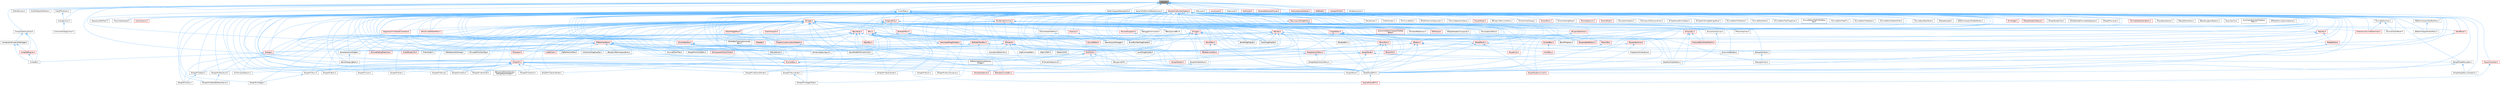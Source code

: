 digraph "ICursor.h"
{
 // INTERACTIVE_SVG=YES
 // LATEX_PDF_SIZE
  bgcolor="transparent";
  edge [fontname=Helvetica,fontsize=10,labelfontname=Helvetica,labelfontsize=10];
  node [fontname=Helvetica,fontsize=10,shape=box,height=0.2,width=0.4];
  Node1 [id="Node000001",label="ICursor.h",height=0.2,width=0.4,color="gray40", fillcolor="grey60", style="filled", fontcolor="black",tooltip=" "];
  Node1 -> Node2 [id="edge1_Node000001_Node000002",dir="back",color="steelblue1",style="solid",tooltip=" "];
  Node2 [id="Node000002",label="AnalogCursor.h",height=0.2,width=0.4,color="grey40", fillcolor="white", style="filled",URL="$d0/d9f/AnalogCursor_8h.html",tooltip=" "];
  Node2 -> Node3 [id="edge2_Node000002_Node000003",dir="back",color="steelblue1",style="solid",tooltip=" "];
  Node3 [id="Node000003",label="CommonAnalogCursor.h",height=0.2,width=0.4,color="grey40", fillcolor="white", style="filled",URL="$d7/d11/CommonAnalogCursor_8h.html",tooltip=" "];
  Node1 -> Node4 [id="edge3_Node000001_Node000004",dir="back",color="steelblue1",style="solid",tooltip=" "];
  Node4 [id="Node000004",label="AndroidCursor.h",height=0.2,width=0.4,color="grey40", fillcolor="white", style="filled",URL="$df/dbe/AndroidCursor_8h.html",tooltip=" "];
  Node1 -> Node5 [id="edge4_Node000001_Node000005",dir="back",color="steelblue1",style="solid",tooltip=" "];
  Node5 [id="Node000005",label="AndroidInputInterface.h",height=0.2,width=0.4,color="grey40", fillcolor="white", style="filled",URL="$da/d8e/AndroidInputInterface_8h.html",tooltip=" "];
  Node1 -> Node6 [id="edge5_Node000001_Node000006",dir="back",color="steelblue1",style="solid",tooltip=" "];
  Node6 [id="Node000006",label="CollectionDragDropOp.h",height=0.2,width=0.4,color="grey40", fillcolor="white", style="filled",URL="$d6/d23/CollectionDragDropOp_8h.html",tooltip=" "];
  Node1 -> Node7 [id="edge6_Node000001_Node000007",dir="back",color="steelblue1",style="solid",tooltip=" "];
  Node7 [id="Node000007",label="ComponentVisualizer.h",height=0.2,width=0.4,color="grey40", fillcolor="white", style="filled",URL="$d3/d9b/ComponentVisualizer_8h.html",tooltip=" "];
  Node7 -> Node8 [id="edge7_Node000007_Node000008",dir="back",color="steelblue1",style="solid",tooltip=" "];
  Node8 [id="Node000008",label="ComponentVisualizerManager.h",height=0.2,width=0.4,color="grey40", fillcolor="white", style="filled",URL="$d5/d81/ComponentVisualizerManager_8h.html",tooltip=" "];
  Node8 -> Node9 [id="edge8_Node000008_Node000009",dir="back",color="steelblue1",style="solid",tooltip=" "];
  Node9 [id="Node000009",label="UnrealEd.h",height=0.2,width=0.4,color="grey40", fillcolor="white", style="filled",URL="$d2/d5f/UnrealEd_8h.html",tooltip=" "];
  Node8 -> Node10 [id="edge9_Node000008_Node000010",dir="back",color="steelblue1",style="solid",tooltip=" "];
  Node10 [id="Node000010",label="UnrealEdEngine.h",height=0.2,width=0.4,color="red", fillcolor="#FFF0F0", style="filled",URL="$d2/d51/UnrealEdEngine_8h.html",tooltip=" "];
  Node10 -> Node9 [id="edge10_Node000010_Node000009",dir="back",color="steelblue1",style="solid",tooltip=" "];
  Node7 -> Node9 [id="edge11_Node000007_Node000009",dir="back",color="steelblue1",style="solid",tooltip=" "];
  Node7 -> Node10 [id="edge12_Node000007_Node000010",dir="back",color="steelblue1",style="solid",tooltip=" "];
  Node1 -> Node12 [id="edge13_Node000001_Node000012",dir="back",color="steelblue1",style="solid",tooltip=" "];
  Node12 [id="Node000012",label="CursorReply.h",height=0.2,width=0.4,color="grey40", fillcolor="white", style="filled",URL="$d9/df6/CursorReply_8h.html",tooltip=" "];
  Node12 -> Node13 [id="edge14_Node000012_Node000013",dir="back",color="steelblue1",style="solid",tooltip=" "];
  Node13 [id="Node000013",label="DragAndDrop.h",height=0.2,width=0.4,color="red", fillcolor="#FFF0F0", style="filled",URL="$db/d14/DragAndDrop_8h.html",tooltip=" "];
  Node13 -> Node19 [id="edge15_Node000013_Node000019",dir="back",color="steelblue1",style="solid",tooltip=" "];
  Node19 [id="Node000019",label="BoneDragDropOp.h",height=0.2,width=0.4,color="grey40", fillcolor="white", style="filled",URL="$d9/dba/BoneDragDropOp_8h.html",tooltip=" "];
  Node13 -> Node20 [id="edge16_Node000013_Node000020",dir="back",color="steelblue1",style="solid",tooltip=" "];
  Node20 [id="Node000020",label="BrushBuilderDragDropOp.h",height=0.2,width=0.4,color="grey40", fillcolor="white", style="filled",URL="$d9/d56/BrushBuilderDragDropOp_8h.html",tooltip=" "];
  Node13 -> Node21 [id="edge17_Node000013_Node000021",dir="back",color="steelblue1",style="solid",tooltip=" "];
  Node21 [id="Node000021",label="ClassDragDropOp.h",height=0.2,width=0.4,color="grey40", fillcolor="white", style="filled",URL="$d5/d37/ClassDragDropOp_8h.html",tooltip=" "];
  Node13 -> Node6 [id="edge18_Node000013_Node000006",dir="back",color="steelblue1",style="solid",tooltip=" "];
  Node13 -> Node23 [id="edge19_Node000013_Node000023",dir="back",color="steelblue1",style="solid",tooltip=" "];
  Node23 [id="Node000023",label="DecoratedDragDropOp.h",height=0.2,width=0.4,color="red", fillcolor="#FFF0F0", style="filled",URL="$d6/d6a/DecoratedDragDropOp_8h.html",tooltip=" "];
  Node23 -> Node6 [id="edge20_Node000023_Node000006",dir="back",color="steelblue1",style="solid",tooltip=" "];
  Node23 -> Node33 [id="edge21_Node000023_Node000033",dir="back",color="steelblue1",style="solid",tooltip=" "];
  Node33 [id="Node000033",label="LevelDragDropOp.h",height=0.2,width=0.4,color="grey40", fillcolor="white", style="filled",URL="$dc/da5/LevelDragDropOp_8h.html",tooltip=" "];
  Node13 -> Node768 [id="edge22_Node000013_Node000768",dir="back",color="steelblue1",style="solid",tooltip=" "];
  Node768 [id="Node000768",label="SBoxPanel.h",height=0.2,width=0.4,color="red", fillcolor="#FFF0F0", style="filled",URL="$d8/de6/SBoxPanel_8h.html",tooltip=" "];
  Node768 -> Node19 [id="edge23_Node000768_Node000019",dir="back",color="steelblue1",style="solid",tooltip=" "];
  Node768 -> Node21 [id="edge24_Node000768_Node000021",dir="back",color="steelblue1",style="solid",tooltip=" "];
  Node768 -> Node23 [id="edge25_Node000768_Node000023",dir="back",color="steelblue1",style="solid",tooltip=" "];
  Node768 -> Node282 [id="edge26_Node000768_Node000282",dir="back",color="steelblue1",style="solid",tooltip=" "];
  Node282 [id="Node000282",label="GameModeInfoCustomizer.h",height=0.2,width=0.4,color="grey40", fillcolor="white", style="filled",URL="$d5/df3/GameModeInfoCustomizer_8h.html",tooltip=" "];
  Node768 -> Node33 [id="edge27_Node000768_Node000033",dir="back",color="steelblue1",style="solid",tooltip=" "];
  Node768 -> Node773 [id="edge28_Node000768_Node000773",dir="back",color="steelblue1",style="solid",tooltip=" "];
  Node773 [id="Node000773",label="PropertyCustomizationHelpers.h",height=0.2,width=0.4,color="red", fillcolor="#FFF0F0", style="filled",URL="$d7/dd0/PropertyCustomizationHelpers_8h.html",tooltip=" "];
  Node773 -> Node282 [id="edge29_Node000773_Node000282",dir="back",color="steelblue1",style="solid",tooltip=" "];
  Node768 -> Node776 [id="edge30_Node000768_Node000776",dir="back",color="steelblue1",style="solid",tooltip=" "];
  Node776 [id="Node000776",label="SBreadcrumbTrail.h",height=0.2,width=0.4,color="red", fillcolor="#FFF0F0", style="filled",URL="$d4/de2/SBreadcrumbTrail_8h.html",tooltip=" "];
  Node768 -> Node777 [id="edge31_Node000768_Node000777",dir="back",color="steelblue1",style="solid",tooltip=" "];
  Node777 [id="Node000777",label="SComboButton.h",height=0.2,width=0.4,color="red", fillcolor="#FFF0F0", style="filled",URL="$dc/d43/SComboButton_8h.html",tooltip=" "];
  Node777 -> Node698 [id="edge32_Node000777_Node000698",dir="back",color="steelblue1",style="solid",tooltip=" "];
  Node698 [id="Node000698",label="SBoneMappingBase.h",height=0.2,width=0.4,color="grey40", fillcolor="white", style="filled",URL="$d7/d49/SBoneMappingBase_8h.html",tooltip=" "];
  Node777 -> Node665 [id="edge33_Node000777_Node000665",dir="back",color="steelblue1",style="solid",tooltip=" "];
  Node665 [id="Node000665",label="SComboBox.h",height=0.2,width=0.4,color="red", fillcolor="#FFF0F0", style="filled",URL="$d2/dd5/SComboBox_8h.html",tooltip=" "];
  Node665 -> Node96 [id="edge34_Node000665_Node000096",dir="back",color="steelblue1",style="solid",tooltip=" "];
  Node96 [id="Node000096",label="SBlueprintEditorSelected\lDebugObjectWidget.h",height=0.2,width=0.4,color="grey40", fillcolor="white", style="filled",URL="$de/d6c/SBlueprintEditorSelectedDebugObjectWidget_8h.html",tooltip=" "];
  Node665 -> Node674 [id="edge35_Node000665_Node000674",dir="back",color="steelblue1",style="solid",tooltip=" "];
  Node674 [id="Node000674",label="SCSVImportOptions.h",height=0.2,width=0.4,color="grey40", fillcolor="white", style="filled",URL="$d7/dfe/SCSVImportOptions_8h.html",tooltip=" "];
  Node665 -> Node675 [id="edge36_Node000665_Node000675",dir="back",color="steelblue1",style="solid",tooltip=" "];
  Node675 [id="Node000675",label="SEditableComboBox.h",height=0.2,width=0.4,color="red", fillcolor="#FFF0F0", style="filled",URL="$d0/d8c/SEditableComboBox_8h.html",tooltip=" "];
  Node665 -> Node641 [id="edge37_Node000665_Node000641",dir="back",color="steelblue1",style="solid",tooltip=" "];
  Node641 [id="Node000641",label="SlateSharedPCH.h",height=0.2,width=0.4,color="grey40", fillcolor="white", style="filled",URL="$d1/dfc/SlateSharedPCH_8h.html",tooltip=" "];
  Node641 -> Node156 [id="edge38_Node000641_Node000156",dir="back",color="steelblue1",style="solid",tooltip=" "];
  Node156 [id="Node000156",label="EngineSharedPCH.h",height=0.2,width=0.4,color="red", fillcolor="#FFF0F0", style="filled",URL="$dc/dbb/EngineSharedPCH_8h.html",tooltip=" "];
  Node777 -> Node729 [id="edge39_Node000777_Node000729",dir="back",color="steelblue1",style="solid",tooltip=" "];
  Node729 [id="Node000729",label="SComponentClassCombo.h",height=0.2,width=0.4,color="red", fillcolor="#FFF0F0", style="filled",URL="$dc/df2/SComponentClassCombo_8h.html",tooltip=" "];
  Node777 -> Node634 [id="edge40_Node000777_Node000634",dir="back",color="steelblue1",style="solid",tooltip=" "];
  Node634 [id="Node000634",label="SGridLineSpacingList.h",height=0.2,width=0.4,color="grey40", fillcolor="white", style="filled",URL="$db/d48/SGridLineSpacingList_8h.html",tooltip=" "];
  Node777 -> Node641 [id="edge41_Node000777_Node000641",dir="back",color="steelblue1",style="solid",tooltip=" "];
  Node768 -> Node675 [id="edge42_Node000768_Node000675",dir="back",color="steelblue1",style="solid",tooltip=" "];
  Node768 -> Node782 [id="edge43_Node000768_Node000782",dir="back",color="steelblue1",style="solid",tooltip=" "];
  Node782 [id="Node000782",label="SFilterBarClippingHorizontal\lBox.h",height=0.2,width=0.4,color="grey40", fillcolor="white", style="filled",URL="$dd/d94/SFilterBarClippingHorizontalBox_8h.html",tooltip=" "];
  Node768 -> Node634 [id="edge44_Node000768_Node000634",dir="back",color="steelblue1",style="solid",tooltip=" "];
  Node768 -> Node783 [id="edge45_Node000768_Node000783",dir="back",color="steelblue1",style="solid",tooltip=" "];
  Node783 [id="Node000783",label="SHeader.h",height=0.2,width=0.4,color="red", fillcolor="#FFF0F0", style="filled",URL="$de/d21/SHeader_8h.html",tooltip=" "];
  Node768 -> Node792 [id="edge46_Node000768_Node000792",dir="back",color="steelblue1",style="solid",tooltip=" "];
  Node792 [id="Node000792",label="SScrollBox.h",height=0.2,width=0.4,color="red", fillcolor="#FFF0F0", style="filled",URL="$d3/da2/SScrollBox_8h.html",tooltip=" "];
  Node792 -> Node776 [id="edge47_Node000792_Node000776",dir="back",color="steelblue1",style="solid",tooltip=" "];
  Node792 -> Node641 [id="edge48_Node000792_Node000641",dir="back",color="steelblue1",style="solid",tooltip=" "];
  Node768 -> Node795 [id="edge49_Node000768_Node000795",dir="back",color="steelblue1",style="solid",tooltip=" "];
  Node795 [id="Node000795",label="SSpinBox.h",height=0.2,width=0.4,color="red", fillcolor="#FFF0F0", style="filled",URL="$d5/da5/SSpinBox_8h.html",tooltip=" "];
  Node768 -> Node797 [id="edge50_Node000768_Node000797",dir="back",color="steelblue1",style="solid",tooltip=" "];
  Node797 [id="Node000797",label="STableViewBase.h",height=0.2,width=0.4,color="red", fillcolor="#FFF0F0", style="filled",URL="$da/d88/STableViewBase_8h.html",tooltip=" "];
  Node797 -> Node697 [id="edge51_Node000797_Node000697",dir="back",color="steelblue1",style="solid",tooltip=" "];
  Node697 [id="Node000697",label="BoneSelectionWidget.h",height=0.2,width=0.4,color="grey40", fillcolor="white", style="filled",URL="$d4/dd3/BoneSelectionWidget_8h.html",tooltip=" "];
  Node697 -> Node698 [id="edge52_Node000697_Node000698",dir="back",color="steelblue1",style="solid",tooltip=" "];
  Node797 -> Node108 [id="edge53_Node000797_Node000108",dir="back",color="steelblue1",style="solid",tooltip=" "];
  Node108 [id="Node000108",label="DlgReferenceTree.h",height=0.2,width=0.4,color="grey40", fillcolor="white", style="filled",URL="$db/dd3/DlgReferenceTree_8h.html",tooltip=" "];
  Node797 -> Node439 [id="edge54_Node000797_Node000439",dir="back",color="steelblue1",style="solid",tooltip=" "];
  Node439 [id="Node000439",label="FindInBlueprints.h",height=0.2,width=0.4,color="red", fillcolor="#FFF0F0", style="filled",URL="$d0/d27/FindInBlueprints_8h.html",tooltip=" "];
  Node797 -> Node454 [id="edge55_Node000797_Node000454",dir="back",color="steelblue1",style="solid",tooltip=" "];
  Node454 [id="Node000454",label="FindInGraph.h",height=0.2,width=0.4,color="grey40", fillcolor="white", style="filled",URL="$de/d36/FindInGraph_8h.html",tooltip=" "];
  Node797 -> Node727 [id="edge56_Node000797_Node000727",dir="back",color="steelblue1",style="solid",tooltip=" "];
  Node727 [id="Node000727",label="ReferenceSectionSelection\lWidget.h",height=0.2,width=0.4,color="grey40", fillcolor="white", style="filled",URL="$db/d75/ReferenceSectionSelectionWidget_8h.html",tooltip=" "];
  Node797 -> Node463 [id="edge57_Node000797_Node000463",dir="back",color="steelblue1",style="solid",tooltip=" "];
  Node463 [id="Node000463",label="SBlueprintDiff.h",height=0.2,width=0.4,color="grey40", fillcolor="white", style="filled",URL="$de/d6d/SBlueprintDiff_8h.html",tooltip=" "];
  Node797 -> Node753 [id="edge58_Node000797_Node000753",dir="back",color="steelblue1",style="solid",tooltip=" "];
  Node753 [id="Node000753",label="SBlueprintNamespaceEntry.h",height=0.2,width=0.4,color="grey40", fillcolor="white", style="filled",URL="$d4/d22/SBlueprintNamespaceEntry_8h.html",tooltip=" "];
  Node797 -> Node698 [id="edge59_Node000797_Node000698",dir="back",color="steelblue1",style="solid",tooltip=" "];
  Node797 -> Node665 [id="edge60_Node000797_Node000665",dir="back",color="steelblue1",style="solid",tooltip=" "];
  Node797 -> Node729 [id="edge61_Node000797_Node000729",dir="back",color="steelblue1",style="solid",tooltip=" "];
  Node797 -> Node700 [id="edge62_Node000797_Node000700",dir="back",color="steelblue1",style="solid",tooltip=" "];
  Node700 [id="Node000700",label="SCurveEditorTree.h",height=0.2,width=0.4,color="grey40", fillcolor="white", style="filled",URL="$da/da4/SCurveEditorTree_8h.html",tooltip=" "];
  Node797 -> Node653 [id="edge63_Node000797_Node000653",dir="back",color="steelblue1",style="solid",tooltip=" "];
  Node653 [id="Node000653",label="SDeleteAssetsDialog.h",height=0.2,width=0.4,color="grey40", fillcolor="white", style="filled",URL="$d7/d0d/SDeleteAssetsDialog_8h.html",tooltip=" "];
  Node797 -> Node730 [id="edge64_Node000797_Node000730",dir="back",color="steelblue1",style="solid",tooltip=" "];
  Node730 [id="Node000730",label="SFilterableObjectList.h",height=0.2,width=0.4,color="grey40", fillcolor="white", style="filled",URL="$dc/de4/SFilterableObjectList_8h.html",tooltip=" "];
  Node797 -> Node186 [id="edge65_Node000797_Node000186",dir="back",color="steelblue1",style="solid",tooltip=" "];
  Node186 [id="Node000186",label="SFixupSelfContextDlg.h",height=0.2,width=0.4,color="grey40", fillcolor="white", style="filled",URL="$d5/da4/SFixupSelfContextDlg_8h.html",tooltip=" "];
  Node797 -> Node731 [id="edge66_Node000797_Node000731",dir="back",color="steelblue1",style="solid",tooltip=" "];
  Node731 [id="Node000731",label="SGraphActionMenu.h",height=0.2,width=0.4,color="red", fillcolor="#FFF0F0", style="filled",URL="$d0/d9a/SGraphActionMenu_8h.html",tooltip=" "];
  Node731 -> Node449 [id="edge67_Node000731_Node000449",dir="back",color="steelblue1",style="solid",tooltip=" "];
  Node449 [id="Node000449",label="SGraphEditorActionMenu.h",height=0.2,width=0.4,color="grey40", fillcolor="white", style="filled",URL="$dd/d8d/SGraphEditorActionMenu_8h.html",tooltip=" "];
  Node731 -> Node732 [id="edge68_Node000731_Node000732",dir="back",color="steelblue1",style="solid",tooltip=" "];
  Node732 [id="Node000732",label="SGraphPalette.h",height=0.2,width=0.4,color="red", fillcolor="#FFF0F0", style="filled",URL="$d5/dd1/SGraphPalette_8h.html",tooltip=" "];
  Node797 -> Node733 [id="edge69_Node000797_Node000733",dir="back",color="steelblue1",style="solid",tooltip=" "];
  Node733 [id="Node000733",label="SGraphPinComboBox.h",height=0.2,width=0.4,color="grey40", fillcolor="white", style="filled",URL="$dc/d3f/SGraphPinComboBox_8h.html",tooltip=" "];
  Node797 -> Node734 [id="edge70_Node000797_Node000734",dir="back",color="steelblue1",style="solid",tooltip=" "];
  Node734 [id="Node000734",label="SKeySelector.h",height=0.2,width=0.4,color="grey40", fillcolor="white", style="filled",URL="$de/d62/SKeySelector_8h.html",tooltip=" "];
  Node797 -> Node735 [id="edge71_Node000797_Node000735",dir="back",color="steelblue1",style="solid",tooltip=" "];
  Node735 [id="Node000735",label="SKismetDebugTreeView.h",height=0.2,width=0.4,color="red", fillcolor="#FFF0F0", style="filled",URL="$dc/df5/SKismetDebugTreeView_8h.html",tooltip=" "];
  Node797 -> Node737 [id="edge72_Node000797_Node000737",dir="back",color="steelblue1",style="solid",tooltip=" "];
  Node737 [id="Node000737",label="SListView.h",height=0.2,width=0.4,color="red", fillcolor="#FFF0F0", style="filled",URL="$db/db5/SListView_8h.html",tooltip=" "];
  Node737 -> Node727 [id="edge73_Node000737_Node000727",dir="back",color="steelblue1",style="solid",tooltip=" "];
  Node737 -> Node463 [id="edge74_Node000737_Node000463",dir="back",color="steelblue1",style="solid",tooltip=" "];
  Node737 -> Node665 [id="edge75_Node000737_Node000665",dir="back",color="steelblue1",style="solid",tooltip=" "];
  Node737 -> Node730 [id="edge76_Node000737_Node000730",dir="back",color="steelblue1",style="solid",tooltip=" "];
  Node737 -> Node641 [id="edge77_Node000737_Node000641",dir="back",color="steelblue1",style="solid",tooltip=" "];
  Node797 -> Node641 [id="edge78_Node000797_Node000641",dir="back",color="steelblue1",style="solid",tooltip=" "];
  Node768 -> Node799 [id="edge79_Node000768_Node000799",dir="back",color="steelblue1",style="solid",tooltip=" "];
  Node799 [id="Node000799",label="SWindow.h",height=0.2,width=0.4,color="red", fillcolor="#FFF0F0", style="filled",URL="$d2/d6d/SWindow_8h.html",tooltip=" "];
  Node799 -> Node83 [id="edge80_Node000799_Node000083",dir="back",color="steelblue1",style="solid",tooltip=" "];
  Node83 [id="Node000083",label="AnimationEditorUtils.h",height=0.2,width=0.4,color="grey40", fillcolor="white", style="filled",URL="$df/d23/AnimationEditorUtils_8h.html",tooltip=" "];
  Node799 -> Node105 [id="edge81_Node000799_Node000105",dir="back",color="steelblue1",style="solid",tooltip=" "];
  Node105 [id="Node000105",label="Dialogs.h",height=0.2,width=0.4,color="red", fillcolor="#FFF0F0", style="filled",URL="$d2/d5c/Dialogs_8h.html",tooltip=" "];
  Node105 -> Node9 [id="edge82_Node000105_Node000009",dir="back",color="steelblue1",style="solid",tooltip=" "];
  Node799 -> Node106 [id="edge83_Node000799_Node000106",dir="back",color="steelblue1",style="solid",tooltip=" "];
  Node106 [id="Node000106",label="DlgPickAssetPath.h",height=0.2,width=0.4,color="grey40", fillcolor="white", style="filled",URL="$db/d31/DlgPickAssetPath_8h.html",tooltip=" "];
  Node799 -> Node107 [id="edge84_Node000799_Node000107",dir="back",color="steelblue1",style="solid",tooltip=" "];
  Node107 [id="Node000107",label="DlgPickPath.h",height=0.2,width=0.4,color="grey40", fillcolor="white", style="filled",URL="$d9/d16/DlgPickPath_8h.html",tooltip=" "];
  Node799 -> Node463 [id="edge85_Node000799_Node000463",dir="back",color="steelblue1",style="solid",tooltip=" "];
  Node799 -> Node746 [id="edge86_Node000799_Node000746",dir="back",color="steelblue1",style="solid",tooltip=" "];
  Node746 [id="Node000746",label="SDetailsDiff.h",height=0.2,width=0.4,color="grey40", fillcolor="white", style="filled",URL="$da/d09/SDetailsDiff_8h.html",tooltip=" "];
  Node799 -> Node965 [id="edge87_Node000799_Node000965",dir="back",color="steelblue1",style="solid",tooltip=" "];
  Node965 [id="Node000965",label="SViewport.h",height=0.2,width=0.4,color="red", fillcolor="#FFF0F0", style="filled",URL="$d8/db1/SViewport_8h.html",tooltip=" "];
  Node799 -> Node663 [id="edge88_Node000799_Node000663",dir="back",color="steelblue1",style="solid",tooltip=" "];
  Node663 [id="Node000663",label="SlateCore.h",height=0.2,width=0.4,color="red", fillcolor="#FFF0F0", style="filled",URL="$dc/d03/SlateCore_8h.html",tooltip=" "];
  Node799 -> Node641 [id="edge89_Node000799_Node000641",dir="back",color="steelblue1",style="solid",tooltip=" "];
  Node768 -> Node663 [id="edge90_Node000768_Node000663",dir="back",color="steelblue1",style="solid",tooltip=" "];
  Node768 -> Node641 [id="edge91_Node000768_Node000641",dir="back",color="steelblue1",style="solid",tooltip=" "];
  Node13 -> Node246 [id="edge92_Node000013_Node000246",dir="back",color="steelblue1",style="solid",tooltip=" "];
  Node246 [id="Node000246",label="SGraphPin.h",height=0.2,width=0.4,color="red", fillcolor="#FFF0F0", style="filled",URL="$d1/dd1/SGraphPin_8h.html",tooltip=" "];
  Node246 -> Node235 [id="edge93_Node000246_Node000235",dir="back",color="steelblue1",style="solid",tooltip=" "];
  Node235 [id="Node000235",label="SGraphNodeKnot.h",height=0.2,width=0.4,color="red", fillcolor="#FFF0F0", style="filled",URL="$da/da5/SGraphNodeKnot_8h.html",tooltip=" "];
  Node246 -> Node153 [id="edge94_Node000246_Node000153",dir="back",color="steelblue1",style="solid",tooltip=" "];
  Node153 [id="Node000153",label="SGraphPanel.h",height=0.2,width=0.4,color="grey40", fillcolor="white", style="filled",URL="$d2/dcf/SGraphPanel_8h.html",tooltip=" "];
  Node246 -> Node249 [id="edge95_Node000246_Node000249",dir="back",color="steelblue1",style="solid",tooltip=" "];
  Node249 [id="Node000249",label="SGraphPinBool.h",height=0.2,width=0.4,color="grey40", fillcolor="white", style="filled",URL="$d8/d82/SGraphPinBool_8h.html",tooltip=" "];
  Node246 -> Node250 [id="edge96_Node000246_Node000250",dir="back",color="steelblue1",style="solid",tooltip=" "];
  Node250 [id="Node000250",label="SGraphPinColor.h",height=0.2,width=0.4,color="grey40", fillcolor="white", style="filled",URL="$dd/d8d/SGraphPinColor_8h.html",tooltip=" "];
  Node246 -> Node251 [id="edge97_Node000246_Node000251",dir="back",color="steelblue1",style="solid",tooltip=" "];
  Node251 [id="Node000251",label="SGraphPinEnum.h",height=0.2,width=0.4,color="grey40", fillcolor="white", style="filled",URL="$dc/d1a/SGraphPinEnum_8h.html",tooltip=" "];
  Node246 -> Node252 [id="edge98_Node000246_Node000252",dir="back",color="steelblue1",style="solid",tooltip=" "];
  Node252 [id="Node000252",label="SGraphPinExec.h",height=0.2,width=0.4,color="grey40", fillcolor="white", style="filled",URL="$d1/d4c/SGraphPinExec_8h.html",tooltip=" "];
  Node246 -> Node253 [id="edge99_Node000246_Node000253",dir="back",color="steelblue1",style="solid",tooltip=" "];
  Node253 [id="Node000253",label="SGraphPinNameList.h",height=0.2,width=0.4,color="grey40", fillcolor="white", style="filled",URL="$d4/d09/SGraphPinNameList_8h.html",tooltip=" "];
  Node253 -> Node254 [id="edge100_Node000253_Node000254",dir="back",color="steelblue1",style="solid",tooltip=" "];
  Node254 [id="Node000254",label="SGraphPinDataTableRowName.h",height=0.2,width=0.4,color="grey40", fillcolor="white", style="filled",URL="$d3/d40/SGraphPinDataTableRowName_8h.html",tooltip=" "];
  Node246 -> Node255 [id="edge101_Node000246_Node000255",dir="back",color="steelblue1",style="solid",tooltip=" "];
  Node255 [id="Node000255",label="SGraphPinNum.h",height=0.2,width=0.4,color="grey40", fillcolor="white", style="filled",URL="$d7/da4/SGraphPinNum_8h.html",tooltip=" "];
  Node255 -> Node256 [id="edge102_Node000255_Node000256",dir="back",color="steelblue1",style="solid",tooltip=" "];
  Node256 [id="Node000256",label="SGraphPinInteger.h",height=0.2,width=0.4,color="grey40", fillcolor="white", style="filled",URL="$df/d54/SGraphPinInteger_8h.html",tooltip=" "];
  Node246 -> Node257 [id="edge103_Node000246_Node000257",dir="back",color="steelblue1",style="solid",tooltip=" "];
  Node257 [id="Node000257",label="SGraphPinNumSlider.h",height=0.2,width=0.4,color="grey40", fillcolor="white", style="filled",URL="$d5/d00/SGraphPinNumSlider_8h.html",tooltip=" "];
  Node257 -> Node258 [id="edge104_Node000257_Node000258",dir="back",color="steelblue1",style="solid",tooltip=" "];
  Node258 [id="Node000258",label="SGraphPinIntegerSlider.h",height=0.2,width=0.4,color="grey40", fillcolor="white", style="filled",URL="$da/d60/SGraphPinIntegerSlider_8h.html",tooltip=" "];
  Node246 -> Node259 [id="edge105_Node000246_Node000259",dir="back",color="steelblue1",style="solid",tooltip=" "];
  Node259 [id="Node000259",label="SGraphPinObject.h",height=0.2,width=0.4,color="grey40", fillcolor="white", style="filled",URL="$da/dd6/SGraphPinObject_8h.html",tooltip=" "];
  Node259 -> Node260 [id="edge106_Node000259_Node000260",dir="back",color="steelblue1",style="solid",tooltip=" "];
  Node260 [id="Node000260",label="SGraphPinClass.h",height=0.2,width=0.4,color="grey40", fillcolor="white", style="filled",URL="$df/d8d/SGraphPinClass_8h.html",tooltip=" "];
  Node246 -> Node261 [id="edge107_Node000246_Node000261",dir="back",color="steelblue1",style="solid",tooltip=" "];
  Node261 [id="Node000261",label="SGraphPinString.h",height=0.2,width=0.4,color="grey40", fillcolor="white", style="filled",URL="$d0/d49/SGraphPinString_8h.html",tooltip=" "];
  Node246 -> Node262 [id="edge108_Node000246_Node000262",dir="back",color="steelblue1",style="solid",tooltip=" "];
  Node262 [id="Node000262",label="SGraphPinStructInstance.h",height=0.2,width=0.4,color="grey40", fillcolor="white", style="filled",URL="$db/d8b/SGraphPinStructInstance_8h.html",tooltip=" "];
  Node246 -> Node263 [id="edge109_Node000246_Node000263",dir="back",color="steelblue1",style="solid",tooltip=" "];
  Node263 [id="Node000263",label="SGraphPinVector.h",height=0.2,width=0.4,color="grey40", fillcolor="white", style="filled",URL="$d8/de7/SGraphPinVector_8h.html",tooltip=" "];
  Node246 -> Node264 [id="edge110_Node000246_Node000264",dir="back",color="steelblue1",style="solid",tooltip=" "];
  Node264 [id="Node000264",label="SGraphPinVector2D.h",height=0.2,width=0.4,color="grey40", fillcolor="white", style="filled",URL="$d7/d67/SGraphPinVector2D_8h.html",tooltip=" "];
  Node246 -> Node265 [id="edge111_Node000246_Node000265",dir="back",color="steelblue1",style="solid",tooltip=" "];
  Node265 [id="Node000265",label="SGraphPinVector2DSlider.h",height=0.2,width=0.4,color="grey40", fillcolor="white", style="filled",URL="$d7/d05/SGraphPinVector2DSlider_8h.html",tooltip=" "];
  Node246 -> Node266 [id="edge112_Node000246_Node000266",dir="back",color="steelblue1",style="solid",tooltip=" "];
  Node266 [id="Node000266",label="SGraphPinVector4.h",height=0.2,width=0.4,color="grey40", fillcolor="white", style="filled",URL="$d4/d94/SGraphPinVector4_8h.html",tooltip=" "];
  Node246 -> Node267 [id="edge113_Node000246_Node000267",dir="back",color="steelblue1",style="solid",tooltip=" "];
  Node267 [id="Node000267",label="SGraphPinVector4Slider.h",height=0.2,width=0.4,color="grey40", fillcolor="white", style="filled",URL="$d9/db8/SGraphPinVector4Slider_8h.html",tooltip=" "];
  Node246 -> Node268 [id="edge114_Node000246_Node000268",dir="back",color="steelblue1",style="solid",tooltip=" "];
  Node268 [id="Node000268",label="SGraphPinVectorSlider.h",height=0.2,width=0.4,color="grey40", fillcolor="white", style="filled",URL="$dc/d38/SGraphPinVectorSlider_8h.html",tooltip=" "];
  Node13 -> Node663 [id="edge115_Node000013_Node000663",dir="back",color="steelblue1",style="solid",tooltip=" "];
  Node13 -> Node641 [id="edge116_Node000013_Node000641",dir="back",color="steelblue1",style="solid",tooltip=" "];
  Node12 -> Node612 [id="edge117_Node000012_Node000612",dir="back",color="steelblue1",style="solid",tooltip=" "];
  Node612 [id="Node000612",label="ISequencerEditTool.h",height=0.2,width=0.4,color="grey40", fillcolor="white", style="filled",URL="$db/de8/ISequencerEditTool_8h.html",tooltip=" "];
  Node12 -> Node1273 [id="edge118_Node000012_Node001273",dir="back",color="steelblue1",style="solid",tooltip=" "];
  Node1273 [id="Node001273",label="ITrackAreaHotspot.h",height=0.2,width=0.4,color="grey40", fillcolor="white", style="filled",URL="$d1/d10/ITrackAreaHotspot_8h.html",tooltip=" "];
  Node12 -> Node645 [id="edge119_Node000012_Node000645",dir="back",color="steelblue1",style="solid",tooltip=" "];
  Node645 [id="Node000645",label="RenderingCommon.h",height=0.2,width=0.4,color="red", fillcolor="#FFF0F0", style="filled",URL="$d8/d62/RenderingCommon_8h.html",tooltip=" "];
  Node645 -> Node1143 [id="edge120_Node000645_Node001143",dir="back",color="steelblue1",style="solid",tooltip=" "];
  Node1143 [id="Node001143",label="SColorGradientEditor.h",height=0.2,width=0.4,color="grey40", fillcolor="white", style="filled",URL="$d3/d99/SColorGradientEditor_8h.html",tooltip=" "];
  Node1143 -> Node1076 [id="edge121_Node001143_Node001076",dir="back",color="steelblue1",style="solid",tooltip=" "];
  Node1076 [id="Node001076",label="SCurveEditor.h",height=0.2,width=0.4,color="red", fillcolor="#FFF0F0", style="filled",URL="$db/d9a/SCurveEditor_8h.html",tooltip=" "];
  Node645 -> Node481 [id="edge122_Node000645_Node000481",dir="back",color="steelblue1",style="solid",tooltip=" "];
  Node481 [id="Node000481",label="SCurveViewerPanel.h",height=0.2,width=0.4,color="grey40", fillcolor="white", style="filled",URL="$de/d3b/SCurveViewerPanel_8h.html",tooltip=" "];
  Node645 -> Node482 [id="edge123_Node000645_Node000482",dir="back",color="steelblue1",style="solid",tooltip=" "];
  Node482 [id="Node000482",label="SInteractiveCurveEditorView.h",height=0.2,width=0.4,color="red", fillcolor="#FFF0F0", style="filled",URL="$d2/dd9/SInteractiveCurveEditorView_8h.html",tooltip=" "];
  Node645 -> Node965 [id="edge124_Node000645_Node000965",dir="back",color="steelblue1",style="solid",tooltip=" "];
  Node645 -> Node799 [id="edge125_Node000645_Node000799",dir="back",color="steelblue1",style="solid",tooltip=" "];
  Node645 -> Node1236 [id="edge126_Node000645_Node001236",dir="back",color="steelblue1",style="solid",tooltip=" "];
  Node1236 [id="Node001236",label="SceneViewport.h",height=0.2,width=0.4,color="red", fillcolor="#FFF0F0", style="filled",URL="$d2/d22/SceneViewport_8h.html",tooltip=" "];
  Node645 -> Node663 [id="edge127_Node000645_Node000663",dir="back",color="steelblue1",style="solid",tooltip=" "];
  Node645 -> Node641 [id="edge128_Node000645_Node000641",dir="back",color="steelblue1",style="solid",tooltip=" "];
  Node12 -> Node461 [id="edge129_Node000012_Node000461",dir="back",color="steelblue1",style="solid",tooltip=" "];
  Node461 [id="Node000461",label="SCommentBubble.h",height=0.2,width=0.4,color="grey40", fillcolor="white", style="filled",URL="$d9/d84/SCommentBubble_8h.html",tooltip=" "];
  Node12 -> Node462 [id="edge130_Node000012_Node000462",dir="back",color="steelblue1",style="solid",tooltip=" "];
  Node462 [id="Node000462",label="SDesignSurface.h",height=0.2,width=0.4,color="grey40", fillcolor="white", style="filled",URL="$d0/d2a/SDesignSurface_8h.html",tooltip=" "];
  Node462 -> Node100 [id="edge131_Node000462_Node000100",dir="back",color="steelblue1",style="solid",tooltip=" "];
  Node100 [id="Node000100",label="SDesignerView.h",height=0.2,width=0.4,color="grey40", fillcolor="white", style="filled",URL="$d2/d14/SDesignerView_8h.html",tooltip=" "];
  Node12 -> Node1189 [id="edge132_Node000012_Node001189",dir="back",color="steelblue1",style="solid",tooltip=" "];
  Node1189 [id="Node001189",label="SEditableText.h",height=0.2,width=0.4,color="red", fillcolor="#FFF0F0", style="filled",URL="$df/df7/SEditableText_8h.html",tooltip=" "];
  Node1189 -> Node1029 [id="edge133_Node001189_Node001029",dir="back",color="steelblue1",style="solid",tooltip=" "];
  Node1029 [id="Node001029",label="SEditableTextBox.h",height=0.2,width=0.4,color="red", fillcolor="#FFF0F0", style="filled",URL="$df/dd0/SEditableTextBox_8h.html",tooltip=" "];
  Node1029 -> Node675 [id="edge134_Node001029_Node000675",dir="back",color="steelblue1",style="solid",tooltip=" "];
  Node1029 -> Node634 [id="edge135_Node001029_Node000634",dir="back",color="steelblue1",style="solid",tooltip=" "];
  Node1029 -> Node641 [id="edge136_Node001029_Node000641",dir="back",color="steelblue1",style="solid",tooltip=" "];
  Node1189 -> Node795 [id="edge137_Node001189_Node000795",dir="back",color="steelblue1",style="solid",tooltip=" "];
  Node1189 -> Node641 [id="edge138_Node001189_Node000641",dir="back",color="steelblue1",style="solid",tooltip=" "];
  Node12 -> Node242 [id="edge139_Node000012_Node000242",dir="back",color="steelblue1",style="solid",tooltip=" "];
  Node242 [id="Node000242",label="SGraphNodeResizable.h",height=0.2,width=0.4,color="grey40", fillcolor="white", style="filled",URL="$da/d09/SGraphNodeResizable_8h.html",tooltip=" "];
  Node242 -> Node243 [id="edge140_Node000242_Node000243",dir="back",color="steelblue1",style="solid",tooltip=" "];
  Node243 [id="Node000243",label="SGraphNodeComment.h",height=0.2,width=0.4,color="red", fillcolor="#FFF0F0", style="filled",URL="$d7/db6/SGraphNodeComment_8h.html",tooltip=" "];
  Node242 -> Node245 [id="edge141_Node000242_Node000245",dir="back",color="steelblue1",style="solid",tooltip=" "];
  Node245 [id="Node000245",label="SGraphNodeDocumentation.h",height=0.2,width=0.4,color="grey40", fillcolor="white", style="filled",URL="$de/d42/SGraphNodeDocumentation_8h.html",tooltip=" "];
  Node12 -> Node1027 [id="edge142_Node000012_Node001027",dir="back",color="steelblue1",style="solid",tooltip=" "];
  Node1027 [id="Node001027",label="SHyperlink.h",height=0.2,width=0.4,color="red", fillcolor="#FFF0F0", style="filled",URL="$d3/d8c/SHyperlink_8h.html",tooltip=" "];
  Node12 -> Node1063 [id="edge143_Node000012_Node001063",dir="back",color="steelblue1",style="solid",tooltip=" "];
  Node1063 [id="Node001063",label="SMultiLineEditableText.h",height=0.2,width=0.4,color="red", fillcolor="#FFF0F0", style="filled",URL="$d3/d39/SMultiLineEditableText_8h.html",tooltip=" "];
  Node12 -> Node459 [id="edge144_Node000012_Node000459",dir="back",color="steelblue1",style="solid",tooltip=" "];
  Node459 [id="Node000459",label="SNodePanel.h",height=0.2,width=0.4,color="red", fillcolor="#FFF0F0", style="filled",URL="$da/db1/SNodePanel_8h.html",tooltip=" "];
  Node459 -> Node461 [id="edge145_Node000459_Node000461",dir="back",color="steelblue1",style="solid",tooltip=" "];
  Node459 -> Node462 [id="edge146_Node000459_Node000462",dir="back",color="steelblue1",style="solid",tooltip=" "];
  Node459 -> Node229 [id="edge147_Node000459_Node000229",dir="back",color="steelblue1",style="solid",tooltip=" "];
  Node229 [id="Node000229",label="SGraphNode.h",height=0.2,width=0.4,color="red", fillcolor="#FFF0F0", style="filled",URL="$d2/d30/SGraphNode_8h.html",tooltip=" "];
  Node229 -> Node230 [id="edge148_Node000229_Node000230",dir="back",color="steelblue1",style="solid",tooltip=" "];
  Node230 [id="Node000230",label="DataflowGraphEditor.h",height=0.2,width=0.4,color="grey40", fillcolor="white", style="filled",URL="$d4/dfa/DataflowGraphEditor_8h.html",tooltip=" "];
  Node229 -> Node234 [id="edge149_Node000229_Node000234",dir="back",color="steelblue1",style="solid",tooltip=" "];
  Node234 [id="Node000234",label="SGraphNodeDefault.h",height=0.2,width=0.4,color="grey40", fillcolor="white", style="filled",URL="$de/daa/SGraphNodeDefault_8h.html",tooltip=" "];
  Node234 -> Node235 [id="edge150_Node000234_Node000235",dir="back",color="steelblue1",style="solid",tooltip=" "];
  Node229 -> Node242 [id="edge151_Node000229_Node000242",dir="back",color="steelblue1",style="solid",tooltip=" "];
  Node229 -> Node153 [id="edge152_Node000229_Node000153",dir="back",color="steelblue1",style="solid",tooltip=" "];
  Node229 -> Node246 [id="edge153_Node000229_Node000246",dir="back",color="steelblue1",style="solid",tooltip=" "];
  Node459 -> Node243 [id="edge154_Node000459_Node000243",dir="back",color="steelblue1",style="solid",tooltip=" "];
  Node459 -> Node153 [id="edge155_Node000459_Node000153",dir="back",color="steelblue1",style="solid",tooltip=" "];
  Node12 -> Node792 [id="edge156_Node000012_Node000792",dir="back",color="steelblue1",style="solid",tooltip=" "];
  Node12 -> Node795 [id="edge157_Node000012_Node000795",dir="back",color="steelblue1",style="solid",tooltip=" "];
  Node12 -> Node1171 [id="edge158_Node000012_Node001171",dir="back",color="steelblue1",style="solid",tooltip=" "];
  Node1171 [id="Node001171",label="SSplitter.h",height=0.2,width=0.4,color="red", fillcolor="#FFF0F0", style="filled",URL="$d1/d14/SSplitter_8h.html",tooltip=" "];
  Node1171 -> Node892 [id="edge159_Node001171_Node000892",dir="back",color="steelblue1",style="solid",tooltip=" "];
  Node892 [id="Node000892",label="FractureEditorModeToolkit.h",height=0.2,width=0.4,color="red", fillcolor="#FFF0F0", style="filled",URL="$da/d01/FractureEditorModeToolkit_8h.html",tooltip=" "];
  Node1171 -> Node1035 [id="edge160_Node001171_Node001035",dir="back",color="steelblue1",style="solid",tooltip=" "];
  Node1035 [id="Node001035",label="SHeaderRow.h",height=0.2,width=0.4,color="red", fillcolor="#FFF0F0", style="filled",URL="$d4/d31/SHeaderRow_8h.html",tooltip=" "];
  Node1035 -> Node641 [id="edge161_Node001035_Node000641",dir="back",color="steelblue1",style="solid",tooltip=" "];
  Node1171 -> Node641 [id="edge162_Node001171_Node000641",dir="back",color="steelblue1",style="solid",tooltip=" "];
  Node12 -> Node797 [id="edge163_Node000012_Node000797",dir="back",color="steelblue1",style="solid",tooltip=" "];
  Node12 -> Node614 [id="edge164_Node000012_Node000614",dir="back",color="steelblue1",style="solid",tooltip=" "];
  Node614 [id="Node000614",label="STrackAreaView.h",height=0.2,width=0.4,color="grey40", fillcolor="white", style="filled",URL="$de/d32/STrackAreaView_8h.html",tooltip=" "];
  Node12 -> Node965 [id="edge165_Node000012_Node000965",dir="back",color="steelblue1",style="solid",tooltip=" "];
  Node12 -> Node1199 [id="edge166_Node000012_Node001199",dir="back",color="steelblue1",style="solid",tooltip=" "];
  Node1199 [id="Node001199",label="SWidget.h",height=0.2,width=0.4,color="red", fillcolor="#FFF0F0", style="filled",URL="$dc/df5/SWidget_8h.html",tooltip=" "];
  Node1199 -> Node697 [id="edge167_Node001199_Node000697",dir="back",color="steelblue1",style="solid",tooltip=" "];
  Node1199 -> Node20 [id="edge168_Node001199_Node000020",dir="back",color="steelblue1",style="solid",tooltip=" "];
  Node1199 -> Node230 [id="edge169_Node001199_Node000230",dir="back",color="steelblue1",style="solid",tooltip=" "];
  Node1199 -> Node104 [id="edge170_Node001199_Node000104",dir="back",color="steelblue1",style="solid",tooltip=" "];
  Node104 [id="Node000104",label="DebuggerCommands.h",height=0.2,width=0.4,color="grey40", fillcolor="white", style="filled",URL="$dc/da1/DebuggerCommands_8h.html",tooltip=" "];
  Node1199 -> Node935 [id="edge171_Node001199_Node000935",dir="back",color="steelblue1",style="solid",tooltip=" "];
  Node935 [id="Node000935",label="DetailWidgetRow.h",height=0.2,width=0.4,color="red", fillcolor="#FFF0F0", style="filled",URL="$d4/d4d/DetailWidgetRow_8h.html",tooltip=" "];
  Node935 -> Node773 [id="edge172_Node000935_Node000773",dir="back",color="steelblue1",style="solid",tooltip=" "];
  Node1199 -> Node105 [id="edge173_Node001199_Node000105",dir="back",color="steelblue1",style="solid",tooltip=" "];
  Node1199 -> Node439 [id="edge174_Node001199_Node000439",dir="back",color="steelblue1",style="solid",tooltip=" "];
  Node1199 -> Node454 [id="edge175_Node001199_Node000454",dir="back",color="steelblue1",style="solid",tooltip=" "];
  Node1199 -> Node282 [id="edge176_Node001199_Node000282",dir="back",color="steelblue1",style="solid",tooltip=" "];
  Node1199 -> Node455 [id="edge177_Node001199_Node000455",dir="back",color="steelblue1",style="solid",tooltip=" "];
  Node455 [id="Node000455",label="GraphEditor.h",height=0.2,width=0.4,color="red", fillcolor="#FFF0F0", style="filled",URL="$dc/dc5/GraphEditor_8h.html",tooltip=" "];
  Node455 -> Node230 [id="edge178_Node000455_Node000230",dir="back",color="steelblue1",style="solid",tooltip=" "];
  Node455 -> Node463 [id="edge179_Node000455_Node000463",dir="back",color="steelblue1",style="solid",tooltip=" "];
  Node455 -> Node449 [id="edge180_Node000455_Node000449",dir="back",color="steelblue1",style="solid",tooltip=" "];
  Node455 -> Node229 [id="edge181_Node000455_Node000229",dir="back",color="steelblue1",style="solid",tooltip=" "];
  Node455 -> Node153 [id="edge182_Node000455_Node000153",dir="back",color="steelblue1",style="solid",tooltip=" "];
  Node455 -> Node459 [id="edge183_Node000455_Node000459",dir="back",color="steelblue1",style="solid",tooltip=" "];
  Node1199 -> Node624 [id="edge184_Node001199_Node000624",dir="back",color="steelblue1",style="solid",tooltip=" "];
  Node624 [id="Node000624",label="MultiBox.h",height=0.2,width=0.4,color="red", fillcolor="#FFF0F0", style="filled",URL="$d5/d73/MultiBox_8h.html",tooltip=" "];
  Node1199 -> Node773 [id="edge185_Node001199_Node000773",dir="back",color="steelblue1",style="solid",tooltip=" "];
  Node1199 -> Node727 [id="edge186_Node001199_Node000727",dir="back",color="steelblue1",style="solid",tooltip=" "];
  Node1199 -> Node1022 [id="edge187_Node001199_Node001022",dir="back",color="steelblue1",style="solid",tooltip=" "];
  Node1022 [id="Node001022",label="SBackgroundBlur.h",height=0.2,width=0.4,color="grey40", fillcolor="white", style="filled",URL="$d7/d30/SBackgroundBlur_8h.html",tooltip=" "];
  Node1199 -> Node698 [id="edge188_Node001199_Node000698",dir="back",color="steelblue1",style="solid",tooltip=" "];
  Node1199 -> Node1024 [id="edge189_Node001199_Node001024",dir="back",color="steelblue1",style="solid",tooltip=" "];
  Node1024 [id="Node001024",label="SBorder.h",height=0.2,width=0.4,color="red", fillcolor="#FFF0F0", style="filled",URL="$d2/d10/SBorder_8h.html",tooltip=" "];
  Node1024 -> Node19 [id="edge190_Node001024_Node000019",dir="back",color="steelblue1",style="solid",tooltip=" "];
  Node1024 -> Node20 [id="edge191_Node001024_Node000020",dir="back",color="steelblue1",style="solid",tooltip=" "];
  Node1024 -> Node21 [id="edge192_Node001024_Node000021",dir="back",color="steelblue1",style="solid",tooltip=" "];
  Node1024 -> Node23 [id="edge193_Node001024_Node000023",dir="back",color="steelblue1",style="solid",tooltip=" "];
  Node1024 -> Node105 [id="edge194_Node001024_Node000105",dir="back",color="steelblue1",style="solid",tooltip=" "];
  Node1024 -> Node33 [id="edge195_Node001024_Node000033",dir="back",color="steelblue1",style="solid",tooltip=" "];
  Node1024 -> Node1025 [id="edge196_Node001024_Node001025",dir="back",color="steelblue1",style="solid",tooltip=" "];
  Node1025 [id="Node001025",label="SBuildProgress.h",height=0.2,width=0.4,color="grey40", fillcolor="white", style="filled",URL="$dd/d1d/SBuildProgress_8h.html",tooltip=" "];
  Node1024 -> Node1026 [id="edge197_Node001024_Node001026",dir="back",color="steelblue1",style="solid",tooltip=" "];
  Node1026 [id="Node001026",label="SButton.h",height=0.2,width=0.4,color="red", fillcolor="#FFF0F0", style="filled",URL="$d4/d2a/SButton_8h.html",tooltip=" "];
  Node1026 -> Node644 [id="edge198_Node001026_Node000644",dir="back",color="steelblue1",style="solid",tooltip=" "];
  Node644 [id="Node000644",label="PropertyInfoViewStyle.h",height=0.2,width=0.4,color="grey40", fillcolor="white", style="filled",URL="$d0/da8/PropertyInfoViewStyle_8h.html",tooltip=" "];
  Node1026 -> Node776 [id="edge199_Node001026_Node000776",dir="back",color="steelblue1",style="solid",tooltip=" "];
  Node1026 -> Node675 [id="edge200_Node001026_Node000675",dir="back",color="steelblue1",style="solid",tooltip=" "];
  Node1026 -> Node1027 [id="edge201_Node001026_Node001027",dir="back",color="steelblue1",style="solid",tooltip=" "];
  Node1026 -> Node734 [id="edge202_Node001026_Node000734",dir="back",color="steelblue1",style="solid",tooltip=" "];
  Node1026 -> Node641 [id="edge203_Node001026_Node000641",dir="back",color="steelblue1",style="solid",tooltip=" "];
  Node1024 -> Node982 [id="edge204_Node001024_Node000982",dir="back",color="steelblue1",style="solid",tooltip=" "];
  Node982 [id="Node000982",label="SDockTab.h",height=0.2,width=0.4,color="red", fillcolor="#FFF0F0", style="filled",URL="$d2/d6f/SDockTab_8h.html",tooltip=" "];
  Node982 -> Node641 [id="edge205_Node000982_Node000641",dir="back",color="steelblue1",style="solid",tooltip=" "];
  Node1024 -> Node1029 [id="edge206_Node001024_Node001029",dir="back",color="steelblue1",style="solid",tooltip=" "];
  Node1024 -> Node1031 [id="edge207_Node001024_Node001031",dir="back",color="steelblue1",style="solid",tooltip=" "];
  Node1031 [id="Node001031",label="SErrorText.h",height=0.2,width=0.4,color="red", fillcolor="#FFF0F0", style="filled",URL="$d7/d9a/SErrorText_8h.html",tooltip=" "];
  Node1031 -> Node1032 [id="edge208_Node001031_Node001032",dir="back",color="steelblue1",style="solid",tooltip=" "];
  Node1032 [id="Node001032",label="SErrorHint.h",height=0.2,width=0.4,color="red", fillcolor="#FFF0F0", style="filled",URL="$d9/d4d/SErrorHint_8h.html",tooltip=" "];
  Node1031 -> Node229 [id="edge209_Node001031_Node000229",dir="back",color="steelblue1",style="solid",tooltip=" "];
  Node1031 -> Node641 [id="edge210_Node001031_Node000641",dir="back",color="steelblue1",style="solid",tooltip=" "];
  Node1024 -> Node1034 [id="edge211_Node001024_Node001034",dir="back",color="steelblue1",style="solid",tooltip=" "];
  Node1034 [id="Node001034",label="SExpandableButton.h",height=0.2,width=0.4,color="red", fillcolor="#FFF0F0", style="filled",URL="$d5/df7/SExpandableButton_8h.html",tooltip=" "];
  Node1024 -> Node449 [id="edge212_Node001024_Node000449",dir="back",color="steelblue1",style="solid",tooltip=" "];
  Node1024 -> Node246 [id="edge213_Node001024_Node000246",dir="back",color="steelblue1",style="solid",tooltip=" "];
  Node1024 -> Node1035 [id="edge214_Node001024_Node001035",dir="back",color="steelblue1",style="solid",tooltip=" "];
  Node1024 -> Node641 [id="edge215_Node001024_Node000641",dir="back",color="steelblue1",style="solid",tooltip=" "];
  Node1199 -> Node664 [id="edge216_Node001199_Node000664",dir="back",color="steelblue1",style="solid",tooltip=" "];
  Node664 [id="Node000664",label="SBox.h",height=0.2,width=0.4,color="red", fillcolor="#FFF0F0", style="filled",URL="$dd/d43/SBox_8h.html",tooltip=" "];
  Node664 -> Node20 [id="edge217_Node000664_Node000020",dir="back",color="steelblue1",style="solid",tooltip=" "];
  Node664 -> Node282 [id="edge218_Node000664_Node000282",dir="back",color="steelblue1",style="solid",tooltip=" "];
  Node664 -> Node665 [id="edge219_Node000664_Node000665",dir="back",color="steelblue1",style="solid",tooltip=" "];
  Node664 -> Node690 [id="edge220_Node000664_Node000690",dir="back",color="steelblue1",style="solid",tooltip=" "];
  Node690 [id="Node000690",label="SEnableBox.h",height=0.2,width=0.4,color="grey40", fillcolor="white", style="filled",URL="$d4/d22/SEnableBox_8h.html",tooltip=" "];
  Node664 -> Node691 [id="edge221_Node000664_Node000691",dir="back",color="steelblue1",style="solid",tooltip=" "];
  Node691 [id="Node000691",label="SGameLayerManager.h",height=0.2,width=0.4,color="grey40", fillcolor="white", style="filled",URL="$da/d3a/SGameLayerManager_8h.html",tooltip=" "];
  Node664 -> Node255 [id="edge222_Node000664_Node000255",dir="back",color="steelblue1",style="solid",tooltip=" "];
  Node664 -> Node257 [id="edge223_Node000664_Node000257",dir="back",color="steelblue1",style="solid",tooltip=" "];
  Node664 -> Node265 [id="edge224_Node000664_Node000265",dir="back",color="steelblue1",style="solid",tooltip=" "];
  Node664 -> Node268 [id="edge225_Node000664_Node000268",dir="back",color="steelblue1",style="solid",tooltip=" "];
  Node664 -> Node692 [id="edge226_Node000664_Node000692",dir="back",color="steelblue1",style="solid",tooltip=" "];
  Node692 [id="Node000692",label="SLinkedBox.h",height=0.2,width=0.4,color="red", fillcolor="#FFF0F0", style="filled",URL="$d8/d89/SLinkedBox_8h.html",tooltip=" "];
  Node692 -> Node624 [id="edge227_Node000692_Node000624",dir="back",color="steelblue1",style="solid",tooltip=" "];
  Node664 -> Node641 [id="edge228_Node000664_Node000641",dir="back",color="steelblue1",style="solid",tooltip=" "];
  Node1199 -> Node768 [id="edge229_Node001199_Node000768",dir="back",color="steelblue1",style="solid",tooltip=" "];
  Node1199 -> Node776 [id="edge230_Node001199_Node000776",dir="back",color="steelblue1",style="solid",tooltip=" "];
  Node1199 -> Node674 [id="edge231_Node001199_Node000674",dir="back",color="steelblue1",style="solid",tooltip=" "];
  Node1199 -> Node992 [id="edge232_Node001199_Node000992",dir="back",color="steelblue1",style="solid",tooltip=" "];
  Node992 [id="Node000992",label="SCanvas.h",height=0.2,width=0.4,color="red", fillcolor="#FFF0F0", style="filled",URL="$d4/dfa/SCanvas_8h.html",tooltip=" "];
  Node992 -> Node691 [id="edge233_Node000992_Node000691",dir="back",color="steelblue1",style="solid",tooltip=" "];
  Node1199 -> Node1066 [id="edge234_Node001199_Node001066",dir="back",color="steelblue1",style="solid",tooltip=" "];
  Node1066 [id="Node001066",label="SCheckBox.h",height=0.2,width=0.4,color="red", fillcolor="#FFF0F0", style="filled",URL="$d8/d16/SCheckBox_8h.html",tooltip=" "];
  Node1066 -> Node230 [id="edge235_Node001066_Node000230",dir="back",color="steelblue1",style="solid",tooltip=" "];
  Node1066 -> Node892 [id="edge236_Node001066_Node000892",dir="back",color="steelblue1",style="solid",tooltip=" "];
  Node1066 -> Node641 [id="edge237_Node001066_Node000641",dir="back",color="steelblue1",style="solid",tooltip=" "];
  Node1199 -> Node665 [id="edge238_Node001199_Node000665",dir="back",color="steelblue1",style="solid",tooltip=" "];
  Node1199 -> Node777 [id="edge239_Node001199_Node000777",dir="back",color="steelblue1",style="solid",tooltip=" "];
  Node1199 -> Node630 [id="edge240_Node001199_Node000630",dir="back",color="steelblue1",style="solid",tooltip=" "];
  Node630 [id="Node000630",label="SCommonEditorViewportToolbar\lBase.h",height=0.2,width=0.4,color="red", fillcolor="#FFF0F0", style="filled",URL="$d0/d79/SCommonEditorViewportToolbarBase_8h.html",tooltip=" "];
  Node1199 -> Node1131 [id="edge241_Node001199_Node001131",dir="back",color="steelblue1",style="solid",tooltip=" "];
  Node1131 [id="Node001131",label="SConstraintCanvas.h",height=0.2,width=0.4,color="grey40", fillcolor="white", style="filled",URL="$d4/d58/SConstraintCanvas_8h.html",tooltip=" "];
  Node1131 -> Node230 [id="edge242_Node001131_Node000230",dir="back",color="steelblue1",style="solid",tooltip=" "];
  Node1199 -> Node1073 [id="edge243_Node001199_Node001073",dir="back",color="steelblue1",style="solid",tooltip=" "];
  Node1073 [id="Node001073",label="SContentReference.h",height=0.2,width=0.4,color="grey40", fillcolor="white", style="filled",URL="$d3/dc5/SContentReference_8h.html",tooltip=" "];
  Node1199 -> Node1076 [id="edge244_Node001199_Node001076",dir="back",color="steelblue1",style="solid",tooltip=" "];
  Node1199 -> Node1132 [id="edge245_Node001199_Node001132",dir="back",color="steelblue1",style="solid",tooltip=" "];
  Node1132 [id="Node001132",label="SDPIScaler.h",height=0.2,width=0.4,color="red", fillcolor="#FFF0F0", style="filled",URL="$de/dda/SDPIScaler_8h.html",tooltip=" "];
  Node1199 -> Node653 [id="edge246_Node001199_Node000653",dir="back",color="steelblue1",style="solid",tooltip=" "];
  Node1199 -> Node100 [id="edge247_Node001199_Node000100",dir="back",color="steelblue1",style="solid",tooltip=" "];
  Node1199 -> Node982 [id="edge248_Node001199_Node000982",dir="back",color="steelblue1",style="solid",tooltip=" "];
  Node1199 -> Node1189 [id="edge249_Node001199_Node001189",dir="back",color="steelblue1",style="solid",tooltip=" "];
  Node1199 -> Node1032 [id="edge250_Node001199_Node001032",dir="back",color="steelblue1",style="solid",tooltip=" "];
  Node1199 -> Node1031 [id="edge251_Node001199_Node001031",dir="back",color="steelblue1",style="solid",tooltip=" "];
  Node1199 -> Node1085 [id="edge252_Node001199_Node001085",dir="back",color="steelblue1",style="solid",tooltip=" "];
  Node1085 [id="Node001085",label="SExpandableArea.h",height=0.2,width=0.4,color="red", fillcolor="#FFF0F0", style="filled",URL="$da/d6a/SExpandableArea_8h.html",tooltip=" "];
  Node1085 -> Node641 [id="edge253_Node001085_Node000641",dir="back",color="steelblue1",style="solid",tooltip=" "];
  Node1199 -> Node730 [id="edge254_Node001199_Node000730",dir="back",color="steelblue1",style="solid",tooltip=" "];
  Node1199 -> Node186 [id="edge255_Node001199_Node000186",dir="back",color="steelblue1",style="solid",tooltip=" "];
  Node1199 -> Node691 [id="edge256_Node001199_Node000691",dir="back",color="steelblue1",style="solid",tooltip=" "];
  Node1199 -> Node731 [id="edge257_Node001199_Node000731",dir="back",color="steelblue1",style="solid",tooltip=" "];
  Node1199 -> Node229 [id="edge258_Node001199_Node000229",dir="back",color="steelblue1",style="solid",tooltip=" "];
  Node1199 -> Node238 [id="edge259_Node001199_Node000238",dir="back",color="steelblue1",style="solid",tooltip=" "];
  Node238 [id="Node000238",label="SGraphNodeK2Composite.h",height=0.2,width=0.4,color="grey40", fillcolor="white", style="filled",URL="$d9/d1f/SGraphNodeK2Composite_8h.html",tooltip=" "];
  Node1199 -> Node732 [id="edge260_Node001199_Node000732",dir="back",color="steelblue1",style="solid",tooltip=" "];
  Node1199 -> Node153 [id="edge261_Node001199_Node000153",dir="back",color="steelblue1",style="solid",tooltip=" "];
  Node1199 -> Node246 [id="edge262_Node001199_Node000246",dir="back",color="steelblue1",style="solid",tooltip=" "];
  Node1199 -> Node249 [id="edge263_Node001199_Node000249",dir="back",color="steelblue1",style="solid",tooltip=" "];
  Node1199 -> Node260 [id="edge264_Node001199_Node000260",dir="back",color="steelblue1",style="solid",tooltip=" "];
  Node1199 -> Node250 [id="edge265_Node001199_Node000250",dir="back",color="steelblue1",style="solid",tooltip=" "];
  Node1199 -> Node252 [id="edge266_Node001199_Node000252",dir="back",color="steelblue1",style="solid",tooltip=" "];
  Node1199 -> Node256 [id="edge267_Node001199_Node000256",dir="back",color="steelblue1",style="solid",tooltip=" "];
  Node1199 -> Node258 [id="edge268_Node001199_Node000258",dir="back",color="steelblue1",style="solid",tooltip=" "];
  Node1199 -> Node253 [id="edge269_Node001199_Node000253",dir="back",color="steelblue1",style="solid",tooltip=" "];
  Node1199 -> Node255 [id="edge270_Node001199_Node000255",dir="back",color="steelblue1",style="solid",tooltip=" "];
  Node1199 -> Node257 [id="edge271_Node001199_Node000257",dir="back",color="steelblue1",style="solid",tooltip=" "];
  Node1199 -> Node259 [id="edge272_Node001199_Node000259",dir="back",color="steelblue1",style="solid",tooltip=" "];
  Node1199 -> Node261 [id="edge273_Node001199_Node000261",dir="back",color="steelblue1",style="solid",tooltip=" "];
  Node1199 -> Node263 [id="edge274_Node001199_Node000263",dir="back",color="steelblue1",style="solid",tooltip=" "];
  Node1199 -> Node264 [id="edge275_Node001199_Node000264",dir="back",color="steelblue1",style="solid",tooltip=" "];
  Node1199 -> Node265 [id="edge276_Node001199_Node000265",dir="back",color="steelblue1",style="solid",tooltip=" "];
  Node1199 -> Node266 [id="edge277_Node001199_Node000266",dir="back",color="steelblue1",style="solid",tooltip=" "];
  Node1199 -> Node267 [id="edge278_Node001199_Node000267",dir="back",color="steelblue1",style="solid",tooltip=" "];
  Node1199 -> Node268 [id="edge279_Node001199_Node000268",dir="back",color="steelblue1",style="solid",tooltip=" "];
  Node1199 -> Node634 [id="edge280_Node001199_Node000634",dir="back",color="steelblue1",style="solid",tooltip=" "];
  Node1199 -> Node1133 [id="edge281_Node001199_Node001133",dir="back",color="steelblue1",style="solid",tooltip=" "];
  Node1133 [id="Node001133",label="SGridPanel.h",height=0.2,width=0.4,color="red", fillcolor="#FFF0F0", style="filled",URL="$d2/d4c/SGridPanel_8h.html",tooltip=" "];
  Node1133 -> Node641 [id="edge282_Node001133_Node000641",dir="back",color="steelblue1",style="solid",tooltip=" "];
  Node1199 -> Node1092 [id="edge283_Node001199_Node001092",dir="back",color="steelblue1",style="solid",tooltip=" "];
  Node1092 [id="Node001092",label="SInvalidationPanel.h",height=0.2,width=0.4,color="grey40", fillcolor="white", style="filled",URL="$d7/d86/SInvalidationPanel_8h.html",tooltip=" "];
  Node1199 -> Node734 [id="edge284_Node001199_Node000734",dir="back",color="steelblue1",style="solid",tooltip=" "];
  Node1199 -> Node735 [id="edge285_Node001199_Node000735",dir="back",color="steelblue1",style="solid",tooltip=" "];
  Node1199 -> Node1095 [id="edge286_Node001199_Node001095",dir="back",color="steelblue1",style="solid",tooltip=" "];
  Node1095 [id="Node001095",label="SKismetInspector.h",height=0.2,width=0.4,color="red", fillcolor="#FFF0F0", style="filled",URL="$db/dd1/SKismetInspector_8h.html",tooltip=" "];
  Node1095 -> Node463 [id="edge287_Node001095_Node000463",dir="back",color="steelblue1",style="solid",tooltip=" "];
  Node1199 -> Node1063 [id="edge288_Node001199_Node001063",dir="back",color="steelblue1",style="solid",tooltip=" "];
  Node1199 -> Node459 [id="edge289_Node001199_Node000459",dir="back",color="steelblue1",style="solid",tooltip=" "];
  Node1199 -> Node792 [id="edge290_Node001199_Node000792",dir="back",color="steelblue1",style="solid",tooltip=" "];
  Node1199 -> Node1171 [id="edge291_Node001199_Node001171",dir="back",color="steelblue1",style="solid",tooltip=" "];
  Node1199 -> Node965 [id="edge292_Node001199_Node000965",dir="back",color="steelblue1",style="solid",tooltip=" "];
  Node1199 -> Node799 [id="edge293_Node001199_Node000799",dir="back",color="steelblue1",style="solid",tooltip=" "];
  Node1199 -> Node1236 [id="edge294_Node001199_Node001236",dir="back",color="steelblue1",style="solid",tooltip=" "];
  Node1199 -> Node570 [id="edge295_Node001199_Node000570",dir="back",color="steelblue1",style="solid",tooltip=" "];
  Node570 [id="Node000570",label="SequencerTimeSliderController.h",height=0.2,width=0.4,color="red", fillcolor="#FFF0F0", style="filled",URL="$d3/d54/SequencerTimeSliderController_8h.html",tooltip=" "];
  Node1199 -> Node663 [id="edge296_Node001199_Node000663",dir="back",color="steelblue1",style="solid",tooltip=" "];
  Node1199 -> Node641 [id="edge297_Node001199_Node000641",dir="back",color="steelblue1",style="solid",tooltip=" "];
  Node12 -> Node799 [id="edge298_Node000012_Node000799",dir="back",color="steelblue1",style="solid",tooltip=" "];
  Node12 -> Node1236 [id="edge299_Node000012_Node001236",dir="back",color="steelblue1",style="solid",tooltip=" "];
  Node12 -> Node1255 [id="edge300_Node000012_Node001255",dir="back",color="steelblue1",style="solid",tooltip=" "];
  Node1255 [id="Node001255",label="ScrollyZoomy.h",height=0.2,width=0.4,color="red", fillcolor="#FFF0F0", style="filled",URL="$d2/d11/ScrollyZoomy_8h.html",tooltip=" "];
  Node12 -> Node570 [id="edge301_Node000012_Node000570",dir="back",color="steelblue1",style="solid",tooltip=" "];
  Node12 -> Node663 [id="edge302_Node000012_Node000663",dir="back",color="steelblue1",style="solid",tooltip=" "];
  Node12 -> Node641 [id="edge303_Node000012_Node000641",dir="back",color="steelblue1",style="solid",tooltip=" "];
  Node1 -> Node658 [id="edge304_Node000001_Node000658",dir="back",color="steelblue1",style="solid",tooltip=" "];
  Node658 [id="Node000658",label="DeclarativeSyntaxSupport.h",height=0.2,width=0.4,color="red", fillcolor="#FFF0F0", style="filled",URL="$d9/d96/DeclarativeSyntaxSupport_8h.html",tooltip=" "];
  Node658 -> Node81 [id="edge305_Node000658_Node000081",dir="back",color="steelblue1",style="solid",tooltip=" "];
  Node81 [id="Node000081",label="AboutScreen.h",height=0.2,width=0.4,color="grey40", fillcolor="white", style="filled",URL="$d0/d33/AboutScreen_8h.html",tooltip=" "];
  Node658 -> Node83 [id="edge306_Node000658_Node000083",dir="back",color="steelblue1",style="solid",tooltip=" "];
  Node658 -> Node659 [id="edge307_Node000658_Node000659",dir="back",color="steelblue1",style="solid",tooltip=" "];
  Node659 [id="Node000659",label="BasicLayoutWidgetSlot.h",height=0.2,width=0.4,color="red", fillcolor="#FFF0F0", style="filled",URL="$d4/d34/BasicLayoutWidgetSlot_8h.html",tooltip=" "];
  Node659 -> Node768 [id="edge308_Node000659_Node000768",dir="back",color="steelblue1",style="solid",tooltip=" "];
  Node659 -> Node459 [id="edge309_Node000659_Node000459",dir="back",color="steelblue1",style="solid",tooltip=" "];
  Node659 -> Node614 [id="edge310_Node000659_Node000614",dir="back",color="steelblue1",style="solid",tooltip=" "];
  Node658 -> Node19 [id="edge311_Node000658_Node000019",dir="back",color="steelblue1",style="solid",tooltip=" "];
  Node658 -> Node697 [id="edge312_Node000658_Node000697",dir="back",color="steelblue1",style="solid",tooltip=" "];
  Node658 -> Node20 [id="edge313_Node000658_Node000020",dir="back",color="steelblue1",style="solid",tooltip=" "];
  Node658 -> Node21 [id="edge314_Node000658_Node000021",dir="back",color="steelblue1",style="solid",tooltip=" "];
  Node658 -> Node103 [id="edge315_Node000658_Node000103",dir="back",color="steelblue1",style="solid",tooltip=" "];
  Node103 [id="Node000103",label="CreditsScreen.h",height=0.2,width=0.4,color="grey40", fillcolor="white", style="filled",URL="$d7/db9/CreditsScreen_8h.html",tooltip=" "];
  Node658 -> Node230 [id="edge316_Node000658_Node000230",dir="back",color="steelblue1",style="solid",tooltip=" "];
  Node658 -> Node104 [id="edge317_Node000658_Node000104",dir="back",color="steelblue1",style="solid",tooltip=" "];
  Node658 -> Node23 [id="edge318_Node000658_Node000023",dir="back",color="steelblue1",style="solid",tooltip=" "];
  Node658 -> Node935 [id="edge319_Node000658_Node000935",dir="back",color="steelblue1",style="solid",tooltip=" "];
  Node658 -> Node105 [id="edge320_Node000658_Node000105",dir="back",color="steelblue1",style="solid",tooltip=" "];
  Node658 -> Node106 [id="edge321_Node000658_Node000106",dir="back",color="steelblue1",style="solid",tooltip=" "];
  Node658 -> Node107 [id="edge322_Node000658_Node000107",dir="back",color="steelblue1",style="solid",tooltip=" "];
  Node658 -> Node108 [id="edge323_Node000658_Node000108",dir="back",color="steelblue1",style="solid",tooltip=" "];
  Node658 -> Node439 [id="edge324_Node000658_Node000439",dir="back",color="steelblue1",style="solid",tooltip=" "];
  Node658 -> Node454 [id="edge325_Node000658_Node000454",dir="back",color="steelblue1",style="solid",tooltip=" "];
  Node658 -> Node892 [id="edge326_Node000658_Node000892",dir="back",color="steelblue1",style="solid",tooltip=" "];
  Node658 -> Node282 [id="edge327_Node000658_Node000282",dir="back",color="steelblue1",style="solid",tooltip=" "];
  Node658 -> Node455 [id="edge328_Node000658_Node000455",dir="back",color="steelblue1",style="solid",tooltip=" "];
  Node658 -> Node33 [id="edge329_Node000658_Node000033",dir="back",color="steelblue1",style="solid",tooltip=" "];
  Node658 -> Node981 [id="edge330_Node000658_Node000981",dir="back",color="steelblue1",style="solid",tooltip=" "];
  Node981 [id="Node000981",label="MiniCurveEditor.h",height=0.2,width=0.4,color="grey40", fillcolor="white", style="filled",URL="$d7/dad/MiniCurveEditor_8h.html",tooltip=" "];
  Node658 -> Node624 [id="edge331_Node000658_Node000624",dir="back",color="steelblue1",style="solid",tooltip=" "];
  Node658 -> Node1011 [id="edge332_Node000658_Node001011",dir="back",color="steelblue1",style="solid",tooltip=" "];
  Node1011 [id="Node001011",label="PanelExtensionSubsystem.h",height=0.2,width=0.4,color="grey40", fillcolor="white", style="filled",URL="$d7/df2/PanelExtensionSubsystem_8h.html",tooltip=" "];
  Node658 -> Node773 [id="edge333_Node000658_Node000773",dir="back",color="steelblue1",style="solid",tooltip=" "];
  Node658 -> Node644 [id="edge334_Node000658_Node000644",dir="back",color="steelblue1",style="solid",tooltip=" "];
  Node658 -> Node727 [id="edge335_Node000658_Node000727",dir="back",color="steelblue1",style="solid",tooltip=" "];
  Node658 -> Node1014 [id="edge336_Node000658_Node001014",dir="back",color="steelblue1",style="solid",tooltip=" "];
  Node1014 [id="Node001014",label="SAsyncOperationStatus.h",height=0.2,width=0.4,color="grey40", fillcolor="white", style="filled",URL="$dc/d3f/SAsyncOperationStatus_8h.html",tooltip=" "];
  Node658 -> Node1140 [id="edge337_Node000658_Node001140",dir="back",color="steelblue1",style="solid",tooltip=" "];
  Node1140 [id="Node001140",label="SAudioMeter.h",height=0.2,width=0.4,color="red", fillcolor="#FFF0F0", style="filled",URL="$d5/d48/SAudioMeter_8h.html",tooltip=" "];
  Node658 -> Node1022 [id="edge338_Node000658_Node001022",dir="back",color="steelblue1",style="solid",tooltip=" "];
  Node658 -> Node463 [id="edge339_Node000658_Node000463",dir="back",color="steelblue1",style="solid",tooltip=" "];
  Node658 -> Node96 [id="edge340_Node000658_Node000096",dir="back",color="steelblue1",style="solid",tooltip=" "];
  Node658 -> Node753 [id="edge341_Node000658_Node000753",dir="back",color="steelblue1",style="solid",tooltip=" "];
  Node658 -> Node1023 [id="edge342_Node000658_Node001023",dir="back",color="steelblue1",style="solid",tooltip=" "];
  Node1023 [id="Node001023",label="SBlueprintRevisionMenu.h",height=0.2,width=0.4,color="grey40", fillcolor="white", style="filled",URL="$dc/dd7/SBlueprintRevisionMenu_8h.html",tooltip=" "];
  Node658 -> Node698 [id="edge343_Node000658_Node000698",dir="back",color="steelblue1",style="solid",tooltip=" "];
  Node658 -> Node1024 [id="edge344_Node000658_Node001024",dir="back",color="steelblue1",style="solid",tooltip=" "];
  Node658 -> Node664 [id="edge345_Node000658_Node000664",dir="back",color="steelblue1",style="solid",tooltip=" "];
  Node658 -> Node768 [id="edge346_Node000658_Node000768",dir="back",color="steelblue1",style="solid",tooltip=" "];
  Node658 -> Node776 [id="edge347_Node000658_Node000776",dir="back",color="steelblue1",style="solid",tooltip=" "];
  Node658 -> Node1025 [id="edge348_Node000658_Node001025",dir="back",color="steelblue1",style="solid",tooltip=" "];
  Node658 -> Node1026 [id="edge349_Node000658_Node001026",dir="back",color="steelblue1",style="solid",tooltip=" "];
  Node658 -> Node674 [id="edge350_Node000658_Node000674",dir="back",color="steelblue1",style="solid",tooltip=" "];
  Node658 -> Node992 [id="edge351_Node000658_Node000992",dir="back",color="steelblue1",style="solid",tooltip=" "];
  Node658 -> Node1066 [id="edge352_Node000658_Node001066",dir="back",color="steelblue1",style="solid",tooltip=" "];
  Node658 -> Node1071 [id="edge353_Node000658_Node001071",dir="back",color="steelblue1",style="solid",tooltip=" "];
  Node1071 [id="Node001071",label="SClassPickerDialog.h",height=0.2,width=0.4,color="grey40", fillcolor="white", style="filled",URL="$de/db7/SClassPickerDialog_8h.html",tooltip=" "];
  Node658 -> Node1142 [id="edge354_Node000658_Node001142",dir="back",color="steelblue1",style="solid",tooltip=" "];
  Node1142 [id="Node001142",label="SColorBlock.h",height=0.2,width=0.4,color="red", fillcolor="#FFF0F0", style="filled",URL="$da/d3e/SColorBlock_8h.html",tooltip=" "];
  Node658 -> Node1143 [id="edge355_Node000658_Node001143",dir="back",color="steelblue1",style="solid",tooltip=" "];
  Node658 -> Node1144 [id="edge356_Node000658_Node001144",dir="back",color="steelblue1",style="solid",tooltip=" "];
  Node1144 [id="Node001144",label="SColorGradingWheel.h",height=0.2,width=0.4,color="grey40", fillcolor="white", style="filled",URL="$da/d87/SColorGradingWheel_8h.html",tooltip=" "];
  Node658 -> Node1145 [id="edge357_Node000658_Node001145",dir="back",color="steelblue1",style="solid",tooltip=" "];
  Node1145 [id="Node001145",label="SColorSpectrum.h",height=0.2,width=0.4,color="red", fillcolor="#FFF0F0", style="filled",URL="$d7/db4/SColorSpectrum_8h.html",tooltip=" "];
  Node658 -> Node1146 [id="edge358_Node000658_Node001146",dir="back",color="steelblue1",style="solid",tooltip=" "];
  Node1146 [id="Node001146",label="SColorWheel.h",height=0.2,width=0.4,color="red", fillcolor="#FFF0F0", style="filled",URL="$df/de7/SColorWheel_8h.html",tooltip=" "];
  Node658 -> Node665 [id="edge359_Node000658_Node000665",dir="back",color="steelblue1",style="solid",tooltip=" "];
  Node658 -> Node777 [id="edge360_Node000658_Node000777",dir="back",color="steelblue1",style="solid",tooltip=" "];
  Node658 -> Node461 [id="edge361_Node000658_Node000461",dir="back",color="steelblue1",style="solid",tooltip=" "];
  Node658 -> Node630 [id="edge362_Node000658_Node000630",dir="back",color="steelblue1",style="solid",tooltip=" "];
  Node658 -> Node1072 [id="edge363_Node000658_Node001072",dir="back",color="steelblue1",style="solid",tooltip=" "];
  Node1072 [id="Node001072",label="SComplexGradient.h",height=0.2,width=0.4,color="grey40", fillcolor="white", style="filled",URL="$d9/de3/SComplexGradient_8h.html",tooltip=" "];
  Node658 -> Node729 [id="edge364_Node000658_Node000729",dir="back",color="steelblue1",style="solid",tooltip=" "];
  Node658 -> Node993 [id="edge365_Node000658_Node000993",dir="back",color="steelblue1",style="solid",tooltip=" "];
  Node993 [id="Node000993",label="SCompoundTrackLaneView.h",height=0.2,width=0.4,color="grey40", fillcolor="white", style="filled",URL="$df/d58/SCompoundTrackLaneView_8h.html",tooltip=" "];
  Node658 -> Node1131 [id="edge366_Node000658_Node001131",dir="back",color="steelblue1",style="solid",tooltip=" "];
  Node658 -> Node1073 [id="edge367_Node000658_Node001073",dir="back",color="steelblue1",style="solid",tooltip=" "];
  Node658 -> Node1074 [id="edge368_Node000658_Node001074",dir="back",color="steelblue1",style="solid",tooltip=" "];
  Node1074 [id="Node001074",label="SCreateAssetFromObject.h",height=0.2,width=0.4,color="grey40", fillcolor="white", style="filled",URL="$d8/d9f/SCreateAssetFromObject_8h.html",tooltip=" "];
  Node658 -> Node1075 [id="edge369_Node000658_Node001075",dir="back",color="steelblue1",style="solid",tooltip=" "];
  Node1075 [id="Node001075",label="SCreateClothingSettingsPanel.h",height=0.2,width=0.4,color="grey40", fillcolor="white", style="filled",URL="$d1/d49/SCreateClothingSettingsPanel_8h.html",tooltip=" "];
  Node658 -> Node1076 [id="edge370_Node000658_Node001076",dir="back",color="steelblue1",style="solid",tooltip=" "];
  Node658 -> Node1077 [id="edge371_Node000658_Node001077",dir="back",color="steelblue1",style="solid",tooltip=" "];
  Node1077 [id="Node001077",label="SCurveEditorFilterPanel.h",height=0.2,width=0.4,color="grey40", fillcolor="white", style="filled",URL="$da/dfe/SCurveEditorFilterPanel_8h.html",tooltip=" "];
  Node658 -> Node474 [id="edge372_Node000658_Node000474",dir="back",color="steelblue1",style="solid",tooltip=" "];
  Node474 [id="Node000474",label="SCurveEditorPanel.h",height=0.2,width=0.4,color="grey40", fillcolor="white", style="filled",URL="$db/d60/SCurveEditorPanel_8h.html",tooltip=" "];
  Node658 -> Node489 [id="edge373_Node000658_Node000489",dir="back",color="steelblue1",style="solid",tooltip=" "];
  Node489 [id="Node000489",label="SCurveEditorToolProperties.h",height=0.2,width=0.4,color="grey40", fillcolor="white", style="filled",URL="$d8/d62/SCurveEditorToolProperties_8h.html",tooltip=" "];
  Node658 -> Node700 [id="edge374_Node000658_Node000700",dir="back",color="steelblue1",style="solid",tooltip=" "];
  Node658 -> Node1078 [id="edge375_Node000658_Node001078",dir="back",color="steelblue1",style="solid",tooltip=" "];
  Node1078 [id="Node001078",label="SCurveEditorTreeFilterStatus\lBar.h",height=0.2,width=0.4,color="grey40", fillcolor="white", style="filled",URL="$d0/d2a/SCurveEditorTreeFilterStatusBar_8h.html",tooltip=" "];
  Node658 -> Node701 [id="edge376_Node000658_Node000701",dir="back",color="steelblue1",style="solid",tooltip=" "];
  Node701 [id="Node000701",label="SCurveEditorTreePin.h",height=0.2,width=0.4,color="grey40", fillcolor="white", style="filled",URL="$db/d44/SCurveEditorTreePin_8h.html",tooltip=" "];
  Node658 -> Node702 [id="edge377_Node000658_Node000702",dir="back",color="steelblue1",style="solid",tooltip=" "];
  Node702 [id="Node000702",label="SCurveEditorTreeSelect.h",height=0.2,width=0.4,color="grey40", fillcolor="white", style="filled",URL="$d9/d58/SCurveEditorTreeSelect_8h.html",tooltip=" "];
  Node658 -> Node1079 [id="edge378_Node000658_Node001079",dir="back",color="steelblue1",style="solid",tooltip=" "];
  Node1079 [id="Node001079",label="SCurveEditorTreeTextFilter.h",height=0.2,width=0.4,color="grey40", fillcolor="white", style="filled",URL="$d9/d41/SCurveEditorTreeTextFilter_8h.html",tooltip=" "];
  Node658 -> Node1080 [id="edge379_Node000658_Node001080",dir="back",color="steelblue1",style="solid",tooltip=" "];
  Node1080 [id="Node001080",label="SCurveEditorView.h",height=0.2,width=0.4,color="grey40", fillcolor="white", style="filled",URL="$dd/d32/SCurveEditorView_8h.html",tooltip=" "];
  Node1080 -> Node481 [id="edge380_Node001080_Node000481",dir="back",color="steelblue1",style="solid",tooltip=" "];
  Node1080 -> Node482 [id="edge381_Node001080_Node000482",dir="back",color="steelblue1",style="solid",tooltip=" "];
  Node658 -> Node480 [id="edge382_Node000658_Node000480",dir="back",color="steelblue1",style="solid",tooltip=" "];
  Node480 [id="Node000480",label="SCurveKeyDetailPanel.h",height=0.2,width=0.4,color="grey40", fillcolor="white", style="filled",URL="$d9/d1c/SCurveKeyDetailPanel_8h.html",tooltip=" "];
  Node658 -> Node481 [id="edge383_Node000658_Node000481",dir="back",color="steelblue1",style="solid",tooltip=" "];
  Node658 -> Node1132 [id="edge384_Node000658_Node001132",dir="back",color="steelblue1",style="solid",tooltip=" "];
  Node658 -> Node653 [id="edge385_Node000658_Node000653",dir="back",color="steelblue1",style="solid",tooltip=" "];
  Node658 -> Node462 [id="edge386_Node000658_Node000462",dir="back",color="steelblue1",style="solid",tooltip=" "];
  Node658 -> Node100 [id="edge387_Node000658_Node000100",dir="back",color="steelblue1",style="solid",tooltip=" "];
  Node658 -> Node746 [id="edge388_Node000658_Node000746",dir="back",color="steelblue1",style="solid",tooltip=" "];
  Node658 -> Node982 [id="edge389_Node000658_Node000982",dir="back",color="steelblue1",style="solid",tooltip=" "];
  Node658 -> Node675 [id="edge390_Node000658_Node000675",dir="back",color="steelblue1",style="solid",tooltip=" "];
  Node658 -> Node1081 [id="edge391_Node000658_Node001081",dir="back",color="steelblue1",style="solid",tooltip=" "];
  Node1081 [id="Node001081",label="SEditableLabel.h",height=0.2,width=0.4,color="grey40", fillcolor="white", style="filled",URL="$dd/db3/SEditableLabel_8h.html",tooltip=" "];
  Node658 -> Node1189 [id="edge392_Node000658_Node001189",dir="back",color="steelblue1",style="solid",tooltip=" "];
  Node658 -> Node1029 [id="edge393_Node000658_Node001029",dir="back",color="steelblue1",style="solid",tooltip=" "];
  Node658 -> Node1082 [id="edge394_Node000658_Node001082",dir="back",color="steelblue1",style="solid",tooltip=" "];
  Node1082 [id="Node001082",label="SEditorViewportToolBarButton.h",height=0.2,width=0.4,color="grey40", fillcolor="white", style="filled",URL="$d1/da1/SEditorViewportToolBarButton_8h.html",tooltip=" "];
  Node658 -> Node1083 [id="edge395_Node000658_Node001083",dir="back",color="steelblue1",style="solid",tooltip=" "];
  Node1083 [id="Node001083",label="SEditorViewportToolBarMenu.h",height=0.2,width=0.4,color="grey40", fillcolor="white", style="filled",URL="$dd/dec/SEditorViewportToolBarMenu_8h.html",tooltip=" "];
  Node1083 -> Node1084 [id="edge396_Node001083_Node001084",dir="back",color="steelblue1",style="solid",tooltip=" "];
  Node1084 [id="Node001084",label="SEditorViewportViewMenu.h",height=0.2,width=0.4,color="grey40", fillcolor="white", style="filled",URL="$db/d67/SEditorViewportViewMenu_8h.html",tooltip=" "];
  Node658 -> Node1084 [id="edge397_Node000658_Node001084",dir="back",color="steelblue1",style="solid",tooltip=" "];
  Node658 -> Node690 [id="edge398_Node000658_Node000690",dir="back",color="steelblue1",style="solid",tooltip=" "];
  Node658 -> Node1032 [id="edge399_Node000658_Node001032",dir="back",color="steelblue1",style="solid",tooltip=" "];
  Node658 -> Node1031 [id="edge400_Node000658_Node001031",dir="back",color="steelblue1",style="solid",tooltip=" "];
  Node658 -> Node1085 [id="edge401_Node000658_Node001085",dir="back",color="steelblue1",style="solid",tooltip=" "];
  Node658 -> Node1034 [id="edge402_Node000658_Node001034",dir="back",color="steelblue1",style="solid",tooltip=" "];
  Node658 -> Node1086 [id="edge403_Node000658_Node001086",dir="back",color="steelblue1",style="solid",tooltip=" "];
  Node1086 [id="Node001086",label="SExpanderArrow.h",height=0.2,width=0.4,color="red", fillcolor="#FFF0F0", style="filled",URL="$df/dca/SExpanderArrow_8h.html",tooltip=" "];
  Node1086 -> Node731 [id="edge404_Node001086_Node000731",dir="back",color="steelblue1",style="solid",tooltip=" "];
  Node1086 -> Node641 [id="edge405_Node001086_Node000641",dir="back",color="steelblue1",style="solid",tooltip=" "];
  Node658 -> Node782 [id="edge406_Node000658_Node000782",dir="back",color="steelblue1",style="solid",tooltip=" "];
  Node658 -> Node730 [id="edge407_Node000658_Node000730",dir="back",color="steelblue1",style="solid",tooltip=" "];
  Node658 -> Node186 [id="edge408_Node000658_Node000186",dir="back",color="steelblue1",style="solid",tooltip=" "];
  Node658 -> Node1088 [id="edge409_Node000658_Node001088",dir="back",color="steelblue1",style="solid",tooltip=" "];
  Node1088 [id="Node001088",label="SFxWidget.h",height=0.2,width=0.4,color="red", fillcolor="#FFF0F0", style="filled",URL="$d6/dc0/SFxWidget_8h.html",tooltip=" "];
  Node658 -> Node691 [id="edge410_Node000658_Node000691",dir="back",color="steelblue1",style="solid",tooltip=" "];
  Node658 -> Node731 [id="edge411_Node000658_Node000731",dir="back",color="steelblue1",style="solid",tooltip=" "];
  Node658 -> Node449 [id="edge412_Node000658_Node000449",dir="back",color="steelblue1",style="solid",tooltip=" "];
  Node658 -> Node229 [id="edge413_Node000658_Node000229",dir="back",color="steelblue1",style="solid",tooltip=" "];
  Node658 -> Node243 [id="edge414_Node000658_Node000243",dir="back",color="steelblue1",style="solid",tooltip=" "];
  Node658 -> Node234 [id="edge415_Node000658_Node000234",dir="back",color="steelblue1",style="solid",tooltip=" "];
  Node658 -> Node245 [id="edge416_Node000658_Node000245",dir="back",color="steelblue1",style="solid",tooltip=" "];
  Node658 -> Node238 [id="edge417_Node000658_Node000238",dir="back",color="steelblue1",style="solid",tooltip=" "];
  Node658 -> Node239 [id="edge418_Node000658_Node000239",dir="back",color="steelblue1",style="solid",tooltip=" "];
  Node239 [id="Node000239",label="SGraphNodeK2Default.h",height=0.2,width=0.4,color="red", fillcolor="#FFF0F0", style="filled",URL="$d6/dba/SGraphNodeK2Default_8h.html",tooltip=" "];
  Node658 -> Node241 [id="edge419_Node000658_Node000241",dir="back",color="steelblue1",style="solid",tooltip=" "];
  Node241 [id="Node000241",label="SGraphNodeK2Var.h",height=0.2,width=0.4,color="grey40", fillcolor="white", style="filled",URL="$d3/d75/SGraphNodeK2Var_8h.html",tooltip=" "];
  Node658 -> Node235 [id="edge420_Node000658_Node000235",dir="back",color="steelblue1",style="solid",tooltip=" "];
  Node658 -> Node185 [id="edge421_Node000658_Node000185",dir="back",color="steelblue1",style="solid",tooltip=" "];
  Node185 [id="Node000185",label="SGraphNodePromotableOperator.h",height=0.2,width=0.4,color="grey40", fillcolor="white", style="filled",URL="$d6/d38/SGraphNodePromotableOperator_8h.html",tooltip=" "];
  Node658 -> Node732 [id="edge422_Node000658_Node000732",dir="back",color="steelblue1",style="solid",tooltip=" "];
  Node658 -> Node153 [id="edge423_Node000658_Node000153",dir="back",color="steelblue1",style="solid",tooltip=" "];
  Node658 -> Node246 [id="edge424_Node000658_Node000246",dir="back",color="steelblue1",style="solid",tooltip=" "];
  Node658 -> Node249 [id="edge425_Node000658_Node000249",dir="back",color="steelblue1",style="solid",tooltip=" "];
  Node658 -> Node260 [id="edge426_Node000658_Node000260",dir="back",color="steelblue1",style="solid",tooltip=" "];
  Node658 -> Node250 [id="edge427_Node000658_Node000250",dir="back",color="steelblue1",style="solid",tooltip=" "];
  Node658 -> Node733 [id="edge428_Node000658_Node000733",dir="back",color="steelblue1",style="solid",tooltip=" "];
  Node658 -> Node254 [id="edge429_Node000658_Node000254",dir="back",color="steelblue1",style="solid",tooltip=" "];
  Node658 -> Node251 [id="edge430_Node000658_Node000251",dir="back",color="steelblue1",style="solid",tooltip=" "];
  Node658 -> Node252 [id="edge431_Node000658_Node000252",dir="back",color="steelblue1",style="solid",tooltip=" "];
  Node658 -> Node256 [id="edge432_Node000658_Node000256",dir="back",color="steelblue1",style="solid",tooltip=" "];
  Node658 -> Node258 [id="edge433_Node000658_Node000258",dir="back",color="steelblue1",style="solid",tooltip=" "];
  Node658 -> Node253 [id="edge434_Node000658_Node000253",dir="back",color="steelblue1",style="solid",tooltip=" "];
  Node658 -> Node255 [id="edge435_Node000658_Node000255",dir="back",color="steelblue1",style="solid",tooltip=" "];
  Node658 -> Node257 [id="edge436_Node000658_Node000257",dir="back",color="steelblue1",style="solid",tooltip=" "];
  Node658 -> Node259 [id="edge437_Node000658_Node000259",dir="back",color="steelblue1",style="solid",tooltip=" "];
  Node658 -> Node261 [id="edge438_Node000658_Node000261",dir="back",color="steelblue1",style="solid",tooltip=" "];
  Node658 -> Node262 [id="edge439_Node000658_Node000262",dir="back",color="steelblue1",style="solid",tooltip=" "];
  Node658 -> Node263 [id="edge440_Node000658_Node000263",dir="back",color="steelblue1",style="solid",tooltip=" "];
  Node658 -> Node264 [id="edge441_Node000658_Node000264",dir="back",color="steelblue1",style="solid",tooltip=" "];
  Node658 -> Node265 [id="edge442_Node000658_Node000265",dir="back",color="steelblue1",style="solid",tooltip=" "];
  Node658 -> Node266 [id="edge443_Node000658_Node000266",dir="back",color="steelblue1",style="solid",tooltip=" "];
  Node658 -> Node267 [id="edge444_Node000658_Node000267",dir="back",color="steelblue1",style="solid",tooltip=" "];
  Node658 -> Node268 [id="edge445_Node000658_Node000268",dir="back",color="steelblue1",style="solid",tooltip=" "];
  Node658 -> Node1089 [id="edge446_Node000658_Node001089",dir="back",color="steelblue1",style="solid",tooltip=" "];
  Node1089 [id="Node001089",label="SGraphPreviewer.h",height=0.2,width=0.4,color="grey40", fillcolor="white", style="filled",URL="$d6/d09/SGraphPreviewer_8h.html",tooltip=" "];
  Node658 -> Node634 [id="edge447_Node000658_Node000634",dir="back",color="steelblue1",style="solid",tooltip=" "];
  Node658 -> Node1133 [id="edge448_Node000658_Node001133",dir="back",color="steelblue1",style="solid",tooltip=" "];
  Node658 -> Node783 [id="edge449_Node000658_Node000783",dir="back",color="steelblue1",style="solid",tooltip=" "];
  Node658 -> Node1035 [id="edge450_Node000658_Node001035",dir="back",color="steelblue1",style="solid",tooltip=" "];
  Node658 -> Node1027 [id="edge451_Node000658_Node001027",dir="back",color="steelblue1",style="solid",tooltip=" "];
  Node658 -> Node1149 [id="edge452_Node000658_Node001149",dir="back",color="steelblue1",style="solid",tooltip=" "];
  Node1149 [id="Node001149",label="SImage.h",height=0.2,width=0.4,color="red", fillcolor="#FFF0F0", style="filled",URL="$d9/dbd/SImage_8h.html",tooltip=" "];
  Node1149 -> Node19 [id="edge453_Node001149_Node000019",dir="back",color="steelblue1",style="solid",tooltip=" "];
  Node1149 -> Node20 [id="edge454_Node001149_Node000020",dir="back",color="steelblue1",style="solid",tooltip=" "];
  Node1149 -> Node21 [id="edge455_Node001149_Node000021",dir="back",color="steelblue1",style="solid",tooltip=" "];
  Node1149 -> Node23 [id="edge456_Node001149_Node000023",dir="back",color="steelblue1",style="solid",tooltip=" "];
  Node1149 -> Node644 [id="edge457_Node001149_Node000644",dir="back",color="steelblue1",style="solid",tooltip=" "];
  Node1149 -> Node776 [id="edge458_Node001149_Node000776",dir="back",color="steelblue1",style="solid",tooltip=" "];
  Node1149 -> Node675 [id="edge459_Node001149_Node000675",dir="back",color="steelblue1",style="solid",tooltip=" "];
  Node1149 -> Node737 [id="edge460_Node001149_Node000737",dir="back",color="steelblue1",style="solid",tooltip=" "];
  Node1149 -> Node795 [id="edge461_Node001149_Node000795",dir="back",color="steelblue1",style="solid",tooltip=" "];
  Node1149 -> Node641 [id="edge462_Node001149_Node000641",dir="back",color="steelblue1",style="solid",tooltip=" "];
  Node658 -> Node1090 [id="edge463_Node000658_Node001090",dir="back",color="steelblue1",style="solid",tooltip=" "];
  Node1090 [id="Node001090",label="SInlineEditableTextBlock.h",height=0.2,width=0.4,color="red", fillcolor="#FFF0F0", style="filled",URL="$d7/dd8/SInlineEditableTextBlock_8h.html",tooltip=" "];
  Node658 -> Node1091 [id="edge464_Node000658_Node001091",dir="back",color="steelblue1",style="solid",tooltip=" "];
  Node1091 [id="Node001091",label="SInputKeySelector.h",height=0.2,width=0.4,color="grey40", fillcolor="white", style="filled",URL="$db/d15/SInputKeySelector_8h.html",tooltip=" "];
  Node658 -> Node482 [id="edge465_Node000658_Node000482",dir="back",color="steelblue1",style="solid",tooltip=" "];
  Node658 -> Node1092 [id="edge466_Node000658_Node001092",dir="back",color="steelblue1",style="solid",tooltip=" "];
  Node658 -> Node1093 [id="edge467_Node000658_Node001093",dir="back",color="steelblue1",style="solid",tooltip=" "];
  Node1093 [id="Node001093",label="SKeyEditInterface.h",height=0.2,width=0.4,color="grey40", fillcolor="white", style="filled",URL="$da/d3b/SKeyEditInterface_8h.html",tooltip=" "];
  Node658 -> Node1094 [id="edge468_Node000658_Node001094",dir="back",color="steelblue1",style="solid",tooltip=" "];
  Node1094 [id="Node001094",label="SKeyNavigationButtons.h",height=0.2,width=0.4,color="grey40", fillcolor="white", style="filled",URL="$d4/dfa/SKeyNavigationButtons_8h.html",tooltip=" "];
  Node658 -> Node734 [id="edge469_Node000658_Node000734",dir="back",color="steelblue1",style="solid",tooltip=" "];
  Node658 -> Node735 [id="edge470_Node000658_Node000735",dir="back",color="steelblue1",style="solid",tooltip=" "];
  Node658 -> Node1095 [id="edge471_Node000658_Node001095",dir="back",color="steelblue1",style="solid",tooltip=" "];
  Node658 -> Node1096 [id="edge472_Node000658_Node001096",dir="back",color="steelblue1",style="solid",tooltip=" "];
  Node1096 [id="Node001096",label="SLazyToolTip.h",height=0.2,width=0.4,color="grey40", fillcolor="white", style="filled",URL="$da/dc5/SLazyToolTip_8h.html",tooltip=" "];
  Node658 -> Node692 [id="edge473_Node000658_Node000692",dir="back",color="steelblue1",style="solid",tooltip=" "];
  Node658 -> Node737 [id="edge474_Node000658_Node000737",dir="back",color="steelblue1",style="solid",tooltip=" "];
  Node658 -> Node761 [id="edge475_Node000658_Node000761",dir="back",color="steelblue1",style="solid",tooltip=" "];
  Node761 [id="Node000761",label="SListViewSelectorDropdown\lMenu.h",height=0.2,width=0.4,color="grey40", fillcolor="white", style="filled",URL="$d4/dc9/SListViewSelectorDropdownMenu_8h.html",tooltip=" "];
  Node658 -> Node1097 [id="edge476_Node000658_Node001097",dir="back",color="steelblue1",style="solid",tooltip=" "];
  Node1097 [id="Node001097",label="SMediaPermutationsSelector.h",height=0.2,width=0.4,color="grey40", fillcolor="white", style="filled",URL="$d2/d05/SMediaPermutationsSelector_8h.html",tooltip=" "];
  Node658 -> Node1063 [id="edge477_Node000658_Node001063",dir="back",color="steelblue1",style="solid",tooltip=" "];
  Node658 -> Node459 [id="edge478_Node000658_Node000459",dir="back",color="steelblue1",style="solid",tooltip=" "];
  Node658 -> Node792 [id="edge479_Node000658_Node000792",dir="back",color="steelblue1",style="solid",tooltip=" "];
  Node658 -> Node795 [id="edge480_Node000658_Node000795",dir="back",color="steelblue1",style="solid",tooltip=" "];
  Node658 -> Node1171 [id="edge481_Node000658_Node001171",dir="back",color="steelblue1",style="solid",tooltip=" "];
  Node658 -> Node614 [id="edge482_Node000658_Node000614",dir="back",color="steelblue1",style="solid",tooltip=" "];
  Node658 -> Node965 [id="edge483_Node000658_Node000965",dir="back",color="steelblue1",style="solid",tooltip=" "];
  Node658 -> Node799 [id="edge484_Node000658_Node000799",dir="back",color="steelblue1",style="solid",tooltip=" "];
  Node658 -> Node663 [id="edge485_Node000658_Node000663",dir="back",color="steelblue1",style="solid",tooltip=" "];
  Node658 -> Node641 [id="edge486_Node000658_Node000641",dir="back",color="steelblue1",style="solid",tooltip=" "];
  Node1 -> Node1274 [id="edge487_Node000001_Node001274",dir="back",color="steelblue1",style="solid",tooltip=" "];
  Node1274 [id="Node001274",label="EditorViewportSelectability.h",height=0.2,width=0.4,color="grey40", fillcolor="white", style="filled",URL="$d0/da6/EditorViewportSelectability_8h.html",tooltip=" "];
  Node1 -> Node156 [id="edge488_Node000001_Node000156",dir="back",color="steelblue1",style="solid",tooltip=" "];
  Node1 -> Node1275 [id="edge489_Node000001_Node001275",dir="back",color="steelblue1",style="solid",tooltip=" "];
  Node1275 [id="Node001275",label="GenericPlatformSoftwareCursor.h",height=0.2,width=0.4,color="grey40", fillcolor="white", style="filled",URL="$da/df5/GenericPlatformSoftwareCursor_8h.html",tooltip=" "];
  Node1 -> Node1276 [id="edge490_Node000001_Node001276",dir="back",color="steelblue1",style="solid",tooltip=" "];
  Node1276 [id="Node001276",label="IInputProcessor.h",height=0.2,width=0.4,color="grey40", fillcolor="white", style="filled",URL="$d6/d5c/IInputProcessor_8h.html",tooltip=" "];
  Node1276 -> Node2 [id="edge491_Node001276_Node000002",dir="back",color="steelblue1",style="solid",tooltip=" "];
  Node1 -> Node1277 [id="edge492_Node000001_Node001277",dir="back",color="steelblue1",style="solid",tooltip=" "];
  Node1277 [id="Node001277",label="IOSCursor.h",height=0.2,width=0.4,color="grey40", fillcolor="white", style="filled",URL="$d2/d62/IOSCursor_8h.html",tooltip=" "];
  Node1 -> Node1278 [id="edge493_Node000001_Node001278",dir="back",color="steelblue1",style="solid",tooltip=" "];
  Node1278 [id="Node001278",label="LinuxCursor.h",height=0.2,width=0.4,color="red", fillcolor="#FFF0F0", style="filled",URL="$dc/d04/LinuxCursor_8h.html",tooltip=" "];
  Node1 -> Node1280 [id="edge494_Node000001_Node001280",dir="back",color="steelblue1",style="solid",tooltip=" "];
  Node1280 [id="Node001280",label="MacCursor.h",height=0.2,width=0.4,color="grey40", fillcolor="white", style="filled",URL="$de/dc5/MacCursor_8h.html",tooltip=" "];
  Node1 -> Node1281 [id="edge495_Node000001_Node001281",dir="back",color="steelblue1",style="solid",tooltip=" "];
  Node1281 [id="Node001281",label="NullCursor.h",height=0.2,width=0.4,color="red", fillcolor="#FFF0F0", style="filled",URL="$d4/dfc/NullCursor_8h.html",tooltip=" "];
  Node1 -> Node1283 [id="edge496_Node000001_Node001283",dir="back",color="steelblue1",style="solid",tooltip=" "];
  Node1283 [id="Node001283",label="PersonaSelectionProxies.h",height=0.2,width=0.4,color="red", fillcolor="#FFF0F0", style="filled",URL="$d2/d2b/PersonaSelectionProxies_8h.html",tooltip=" "];
  Node1 -> Node1286 [id="edge497_Node000001_Node001286",dir="back",color="steelblue1",style="solid",tooltip=" "];
  Node1286 [id="Node001286",label="PlayerController.h",height=0.2,width=0.4,color="red", fillcolor="#FFF0F0", style="filled",URL="$db/db4/PlayerController_8h.html",tooltip=" "];
  Node1286 -> Node156 [id="edge498_Node001286_Node000156",dir="back",color="steelblue1",style="solid",tooltip=" "];
  Node1 -> Node246 [id="edge499_Node000001_Node000246",dir="back",color="steelblue1",style="solid",tooltip=" "];
  Node1 -> Node1660 [id="edge500_Node000001_Node001660",dir="back",color="steelblue1",style="solid",tooltip=" "];
  Node1660 [id="Node001660",label="ToolContextInterfaces.h",height=0.2,width=0.4,color="red", fillcolor="#FFF0F0", style="filled",URL="$dd/d61/ToolContextInterfaces_8h.html",tooltip=" "];
  Node1 -> Node1794 [id="edge501_Node000001_Node001794",dir="back",color="steelblue1",style="solid",tooltip=" "];
  Node1794 [id="Node001794",label="UEdMode.h",height=0.2,width=0.4,color="red", fillcolor="#FFF0F0", style="filled",URL="$dd/dd0/UEdMode_8h.html",tooltip=" "];
  Node1 -> Node1795 [id="edge502_Node000001_Node001795",dir="back",color="steelblue1",style="solid",tooltip=" "];
  Node1795 [id="Node001795",label="ViewportClient.h",height=0.2,width=0.4,color="red", fillcolor="#FFF0F0", style="filled",URL="$d2/dbc/ViewportClient_8h.html",tooltip=" "];
  Node1 -> Node1815 [id="edge503_Node000001_Node001815",dir="back",color="steelblue1",style="solid",tooltip=" "];
  Node1815 [id="Node001815",label="WindowsCursor.h",height=0.2,width=0.4,color="grey40", fillcolor="white", style="filled",URL="$de/df5/WindowsCursor_8h.html",tooltip=" "];
}
